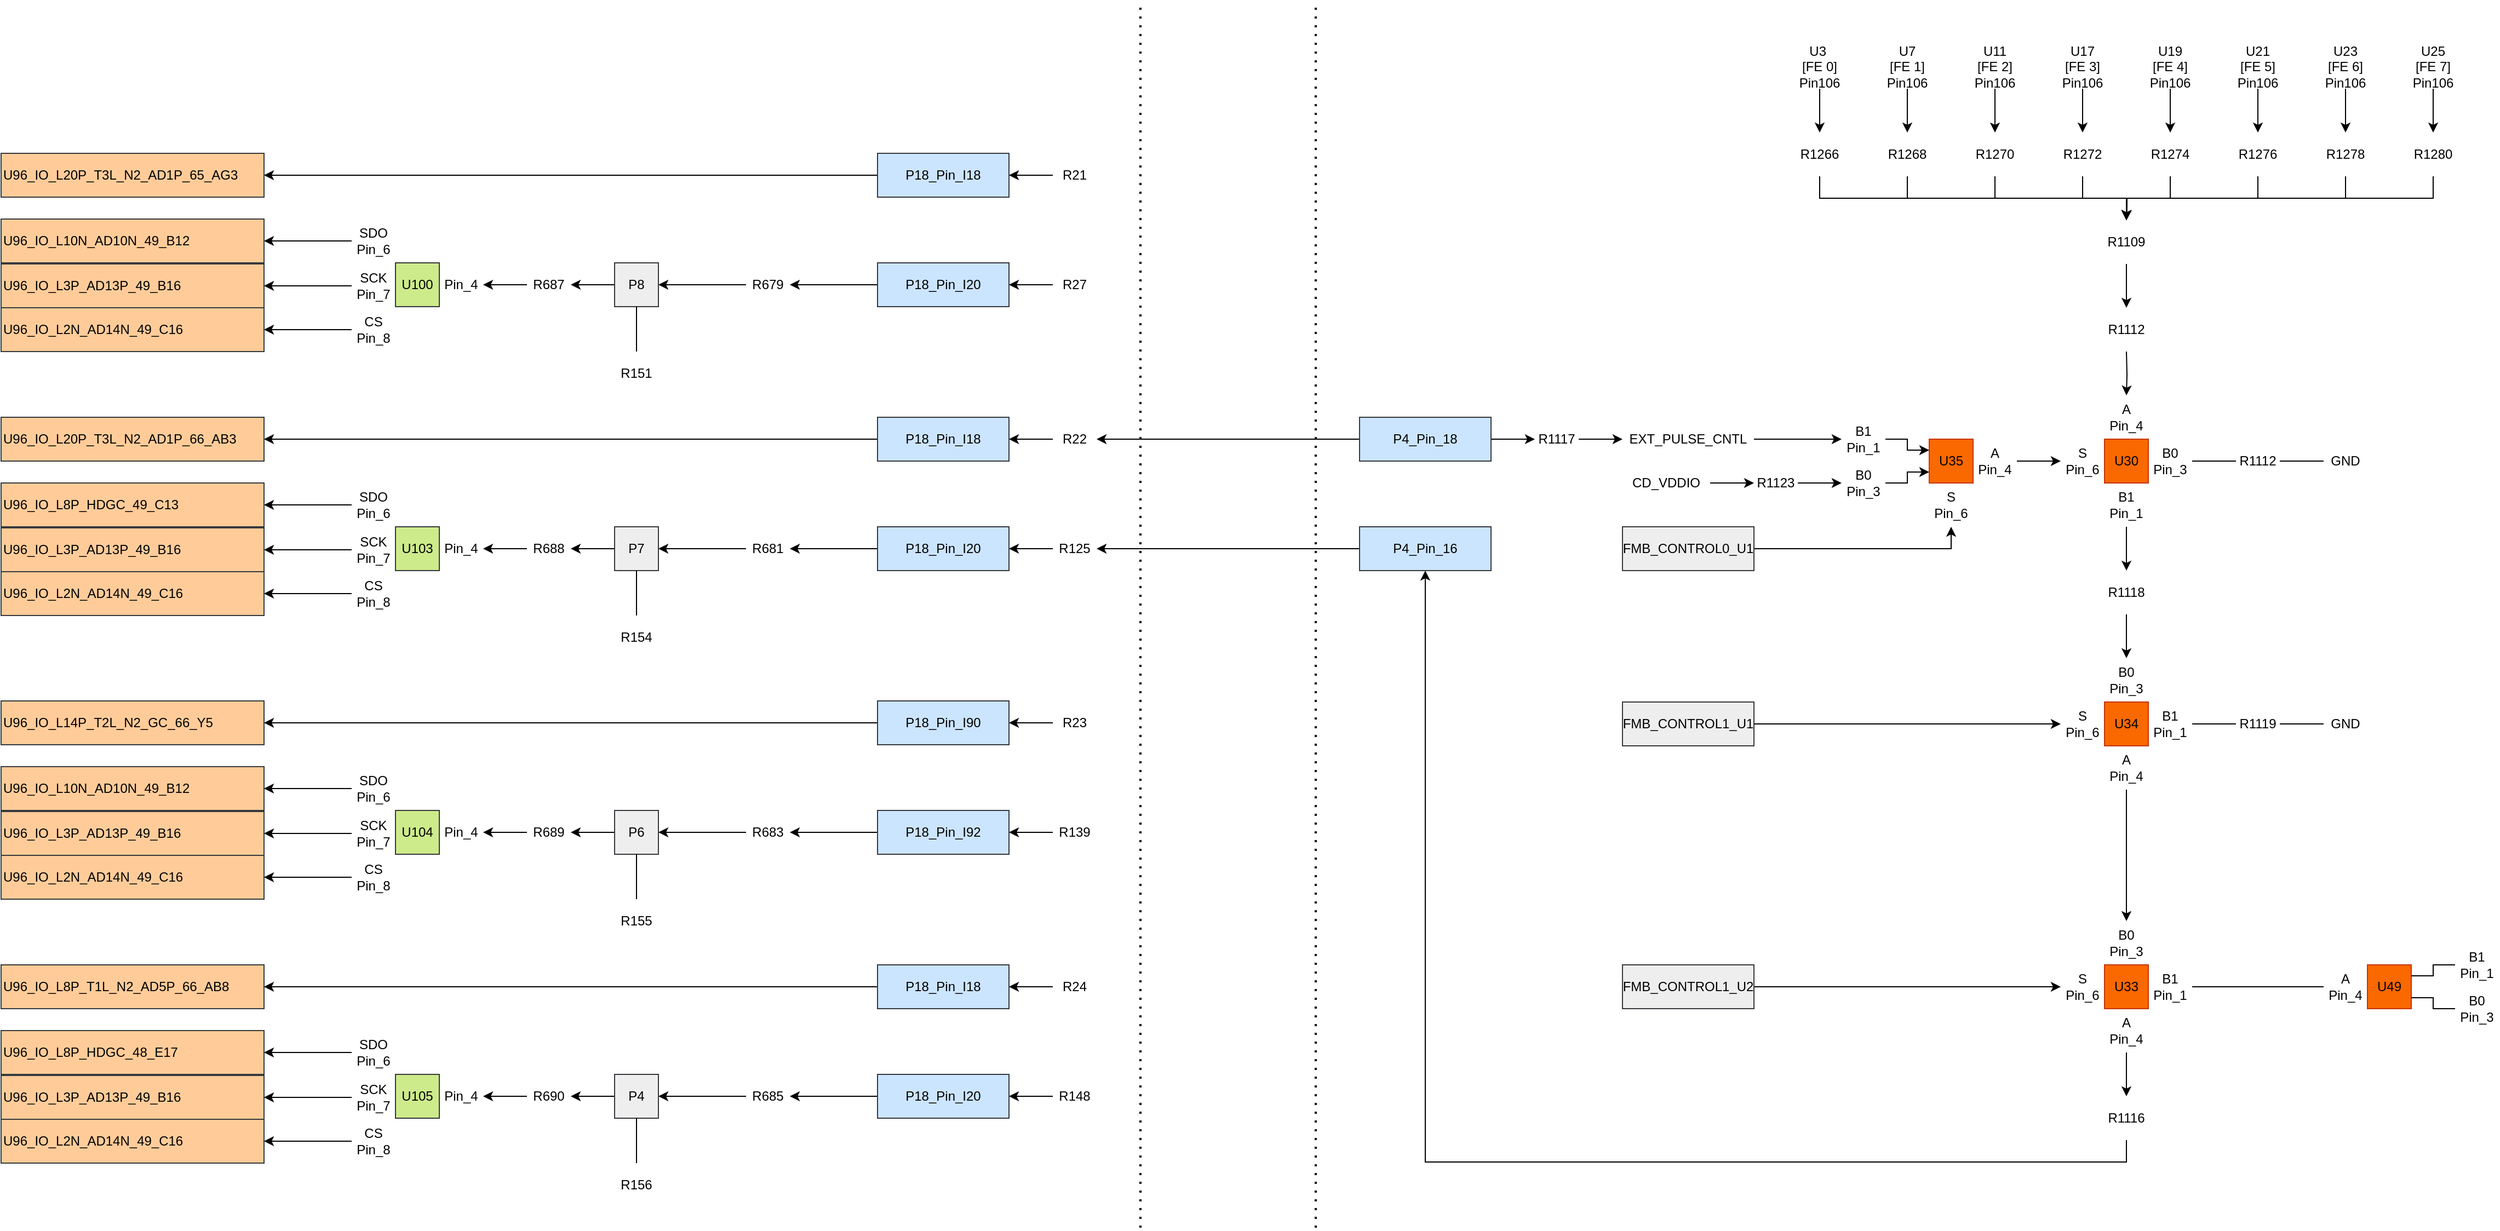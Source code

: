 <mxfile version="28.1.0">
  <diagram name="Monitor_LArASIC_output" id="d0PTZMSz4nouoFv-9ArS">
    <mxGraphModel dx="3293" dy="1413" grid="1" gridSize="10" guides="1" tooltips="1" connect="1" arrows="1" fold="1" page="1" pageScale="1" pageWidth="1100" pageHeight="850" math="0" shadow="0">
      <root>
        <mxCell id="0" />
        <mxCell id="1" parent="0" />
        <mxCell id="Bs8sOTtwTtZL6Nc3k9Rm-33" style="edgeStyle=orthogonalEdgeStyle;rounded=0;orthogonalLoop=1;jettySize=auto;html=1;exitX=0.5;exitY=1;exitDx=0;exitDy=0;" parent="1" source="Bs8sOTtwTtZL6Nc3k9Rm-1" target="Bs8sOTtwTtZL6Nc3k9Rm-6" edge="1">
          <mxGeometry relative="1" as="geometry" />
        </mxCell>
        <mxCell id="Bs8sOTtwTtZL6Nc3k9Rm-1" value="U3&amp;nbsp;&lt;div&gt;[FE 0]&lt;div&gt;Pin106&lt;/div&gt;&lt;/div&gt;" style="text;html=1;align=center;verticalAlign=middle;whiteSpace=wrap;rounded=0;" parent="1" vertex="1">
          <mxGeometry x="440" y="40" width="40" height="40" as="geometry" />
        </mxCell>
        <mxCell id="Bs8sOTtwTtZL6Nc3k9Rm-34" style="edgeStyle=orthogonalEdgeStyle;rounded=0;orthogonalLoop=1;jettySize=auto;html=1;exitX=0.5;exitY=1;exitDx=0;exitDy=0;" parent="1" source="Bs8sOTtwTtZL6Nc3k9Rm-2" target="Bs8sOTtwTtZL6Nc3k9Rm-7" edge="1">
          <mxGeometry relative="1" as="geometry" />
        </mxCell>
        <mxCell id="Bs8sOTtwTtZL6Nc3k9Rm-2" value="U7&lt;div&gt;[FE 1]&lt;br&gt;&lt;div&gt;Pin106&lt;/div&gt;&lt;/div&gt;" style="text;html=1;align=center;verticalAlign=middle;whiteSpace=wrap;rounded=0;" parent="1" vertex="1">
          <mxGeometry x="520" y="40" width="40" height="40" as="geometry" />
        </mxCell>
        <mxCell id="Bs8sOTtwTtZL6Nc3k9Rm-35" style="edgeStyle=orthogonalEdgeStyle;rounded=0;orthogonalLoop=1;jettySize=auto;html=1;exitX=0.5;exitY=1;exitDx=0;exitDy=0;entryX=0.5;entryY=0;entryDx=0;entryDy=0;" parent="1" source="Bs8sOTtwTtZL6Nc3k9Rm-3" target="Bs8sOTtwTtZL6Nc3k9Rm-8" edge="1">
          <mxGeometry relative="1" as="geometry" />
        </mxCell>
        <mxCell id="Bs8sOTtwTtZL6Nc3k9Rm-3" value="U11&lt;div&gt;[FE 2]&lt;br&gt;&lt;div&gt;Pin106&lt;/div&gt;&lt;/div&gt;" style="text;html=1;align=center;verticalAlign=middle;whiteSpace=wrap;rounded=0;" parent="1" vertex="1">
          <mxGeometry x="600" y="40" width="40" height="40" as="geometry" />
        </mxCell>
        <mxCell id="Bs8sOTtwTtZL6Nc3k9Rm-36" style="edgeStyle=orthogonalEdgeStyle;rounded=0;orthogonalLoop=1;jettySize=auto;html=1;exitX=0.5;exitY=1;exitDx=0;exitDy=0;entryX=0.5;entryY=0;entryDx=0;entryDy=0;" parent="1" source="Bs8sOTtwTtZL6Nc3k9Rm-4" target="Bs8sOTtwTtZL6Nc3k9Rm-9" edge="1">
          <mxGeometry relative="1" as="geometry" />
        </mxCell>
        <mxCell id="Bs8sOTtwTtZL6Nc3k9Rm-4" value="U17&lt;div&gt;[FE 3]&lt;br&gt;&lt;div&gt;Pin106&lt;/div&gt;&lt;/div&gt;" style="text;html=1;align=center;verticalAlign=middle;whiteSpace=wrap;rounded=0;" parent="1" vertex="1">
          <mxGeometry x="680" y="40" width="40" height="40" as="geometry" />
        </mxCell>
        <mxCell id="Bs8sOTtwTtZL6Nc3k9Rm-37" style="edgeStyle=orthogonalEdgeStyle;rounded=0;orthogonalLoop=1;jettySize=auto;html=1;exitX=0.5;exitY=1;exitDx=0;exitDy=0;entryX=0.5;entryY=0;entryDx=0;entryDy=0;" parent="1" source="Bs8sOTtwTtZL6Nc3k9Rm-5" target="Bs8sOTtwTtZL6Nc3k9Rm-10" edge="1">
          <mxGeometry relative="1" as="geometry" />
        </mxCell>
        <mxCell id="Bs8sOTtwTtZL6Nc3k9Rm-5" value="U19&lt;div&gt;[FE 4]&lt;br&gt;&lt;div&gt;Pin106&lt;/div&gt;&lt;/div&gt;" style="text;html=1;align=center;verticalAlign=middle;whiteSpace=wrap;rounded=0;" parent="1" vertex="1">
          <mxGeometry x="760" y="40" width="40" height="40" as="geometry" />
        </mxCell>
        <mxCell id="Bs8sOTtwTtZL6Nc3k9Rm-41" style="edgeStyle=orthogonalEdgeStyle;rounded=0;orthogonalLoop=1;jettySize=auto;html=1;exitX=0.5;exitY=1;exitDx=0;exitDy=0;entryX=0.5;entryY=0;entryDx=0;entryDy=0;" parent="1" source="Bs8sOTtwTtZL6Nc3k9Rm-6" target="Bs8sOTtwTtZL6Nc3k9Rm-17" edge="1">
          <mxGeometry relative="1" as="geometry" />
        </mxCell>
        <mxCell id="Bs8sOTtwTtZL6Nc3k9Rm-6" value="R1266" style="text;html=1;align=center;verticalAlign=middle;whiteSpace=wrap;rounded=0;" parent="1" vertex="1">
          <mxGeometry x="440" y="120" width="40" height="40" as="geometry" />
        </mxCell>
        <mxCell id="Bs8sOTtwTtZL6Nc3k9Rm-42" style="edgeStyle=orthogonalEdgeStyle;rounded=0;orthogonalLoop=1;jettySize=auto;html=1;exitX=0.5;exitY=1;exitDx=0;exitDy=0;entryX=0.5;entryY=0;entryDx=0;entryDy=0;" parent="1" source="Bs8sOTtwTtZL6Nc3k9Rm-7" target="Bs8sOTtwTtZL6Nc3k9Rm-17" edge="1">
          <mxGeometry relative="1" as="geometry" />
        </mxCell>
        <mxCell id="Bs8sOTtwTtZL6Nc3k9Rm-7" value="R1268" style="text;html=1;align=center;verticalAlign=middle;whiteSpace=wrap;rounded=0;" parent="1" vertex="1">
          <mxGeometry x="520" y="120" width="40" height="40" as="geometry" />
        </mxCell>
        <mxCell id="Bs8sOTtwTtZL6Nc3k9Rm-43" style="edgeStyle=orthogonalEdgeStyle;rounded=0;orthogonalLoop=1;jettySize=auto;html=1;exitX=0.5;exitY=1;exitDx=0;exitDy=0;" parent="1" source="Bs8sOTtwTtZL6Nc3k9Rm-8" edge="1">
          <mxGeometry relative="1" as="geometry">
            <mxPoint x="740" y="200" as="targetPoint" />
          </mxGeometry>
        </mxCell>
        <mxCell id="Bs8sOTtwTtZL6Nc3k9Rm-8" value="R1270" style="text;html=1;align=center;verticalAlign=middle;whiteSpace=wrap;rounded=0;" parent="1" vertex="1">
          <mxGeometry x="600" y="120" width="40" height="40" as="geometry" />
        </mxCell>
        <mxCell id="Bs8sOTtwTtZL6Nc3k9Rm-44" style="edgeStyle=orthogonalEdgeStyle;rounded=0;orthogonalLoop=1;jettySize=auto;html=1;exitX=0.5;exitY=1;exitDx=0;exitDy=0;" parent="1" source="Bs8sOTtwTtZL6Nc3k9Rm-9" edge="1">
          <mxGeometry relative="1" as="geometry">
            <mxPoint x="740" y="200" as="targetPoint" />
          </mxGeometry>
        </mxCell>
        <mxCell id="Bs8sOTtwTtZL6Nc3k9Rm-9" value="R1272" style="text;html=1;align=center;verticalAlign=middle;whiteSpace=wrap;rounded=0;" parent="1" vertex="1">
          <mxGeometry x="680" y="120" width="40" height="40" as="geometry" />
        </mxCell>
        <mxCell id="Bs8sOTtwTtZL6Nc3k9Rm-45" style="edgeStyle=orthogonalEdgeStyle;rounded=0;orthogonalLoop=1;jettySize=auto;html=1;exitX=0.5;exitY=1;exitDx=0;exitDy=0;" parent="1" source="Bs8sOTtwTtZL6Nc3k9Rm-10" edge="1">
          <mxGeometry relative="1" as="geometry">
            <mxPoint x="740" y="200" as="targetPoint" />
          </mxGeometry>
        </mxCell>
        <mxCell id="Bs8sOTtwTtZL6Nc3k9Rm-10" value="R1274" style="text;html=1;align=center;verticalAlign=middle;whiteSpace=wrap;rounded=0;" parent="1" vertex="1">
          <mxGeometry x="760" y="120" width="40" height="40" as="geometry" />
        </mxCell>
        <mxCell id="Bs8sOTtwTtZL6Nc3k9Rm-38" style="edgeStyle=orthogonalEdgeStyle;rounded=0;orthogonalLoop=1;jettySize=auto;html=1;exitX=0.5;exitY=1;exitDx=0;exitDy=0;entryX=0.5;entryY=0;entryDx=0;entryDy=0;" parent="1" source="Bs8sOTtwTtZL6Nc3k9Rm-11" target="Bs8sOTtwTtZL6Nc3k9Rm-12" edge="1">
          <mxGeometry relative="1" as="geometry" />
        </mxCell>
        <mxCell id="Bs8sOTtwTtZL6Nc3k9Rm-11" value="U21&lt;div&gt;[FE 5]&lt;br&gt;&lt;div&gt;Pin106&lt;/div&gt;&lt;/div&gt;" style="text;html=1;align=center;verticalAlign=middle;whiteSpace=wrap;rounded=0;" parent="1" vertex="1">
          <mxGeometry x="840" y="40" width="40" height="40" as="geometry" />
        </mxCell>
        <mxCell id="Bs8sOTtwTtZL6Nc3k9Rm-46" style="edgeStyle=orthogonalEdgeStyle;rounded=0;orthogonalLoop=1;jettySize=auto;html=1;exitX=0.5;exitY=1;exitDx=0;exitDy=0;entryX=0.5;entryY=0;entryDx=0;entryDy=0;" parent="1" source="Bs8sOTtwTtZL6Nc3k9Rm-12" target="Bs8sOTtwTtZL6Nc3k9Rm-17" edge="1">
          <mxGeometry relative="1" as="geometry" />
        </mxCell>
        <mxCell id="Bs8sOTtwTtZL6Nc3k9Rm-12" value="R1276" style="text;html=1;align=center;verticalAlign=middle;whiteSpace=wrap;rounded=0;" parent="1" vertex="1">
          <mxGeometry x="840" y="120" width="40" height="40" as="geometry" />
        </mxCell>
        <mxCell id="Bs8sOTtwTtZL6Nc3k9Rm-39" style="edgeStyle=orthogonalEdgeStyle;rounded=0;orthogonalLoop=1;jettySize=auto;html=1;exitX=0.5;exitY=1;exitDx=0;exitDy=0;entryX=0.5;entryY=0;entryDx=0;entryDy=0;" parent="1" source="Bs8sOTtwTtZL6Nc3k9Rm-13" target="Bs8sOTtwTtZL6Nc3k9Rm-14" edge="1">
          <mxGeometry relative="1" as="geometry" />
        </mxCell>
        <mxCell id="Bs8sOTtwTtZL6Nc3k9Rm-13" value="U23&lt;div&gt;[FE 6]&lt;br&gt;&lt;div&gt;Pin106&lt;/div&gt;&lt;/div&gt;" style="text;html=1;align=center;verticalAlign=middle;whiteSpace=wrap;rounded=0;" parent="1" vertex="1">
          <mxGeometry x="920" y="40" width="40" height="40" as="geometry" />
        </mxCell>
        <mxCell id="Bs8sOTtwTtZL6Nc3k9Rm-47" style="edgeStyle=orthogonalEdgeStyle;rounded=0;orthogonalLoop=1;jettySize=auto;html=1;exitX=0.5;exitY=1;exitDx=0;exitDy=0;entryX=0.5;entryY=0;entryDx=0;entryDy=0;" parent="1" source="Bs8sOTtwTtZL6Nc3k9Rm-14" target="Bs8sOTtwTtZL6Nc3k9Rm-17" edge="1">
          <mxGeometry relative="1" as="geometry" />
        </mxCell>
        <mxCell id="Bs8sOTtwTtZL6Nc3k9Rm-14" value="R1278" style="text;html=1;align=center;verticalAlign=middle;whiteSpace=wrap;rounded=0;" parent="1" vertex="1">
          <mxGeometry x="920" y="120" width="40" height="40" as="geometry" />
        </mxCell>
        <mxCell id="Bs8sOTtwTtZL6Nc3k9Rm-40" style="edgeStyle=orthogonalEdgeStyle;rounded=0;orthogonalLoop=1;jettySize=auto;html=1;exitX=0.5;exitY=1;exitDx=0;exitDy=0;entryX=0.5;entryY=0;entryDx=0;entryDy=0;" parent="1" source="Bs8sOTtwTtZL6Nc3k9Rm-15" target="Bs8sOTtwTtZL6Nc3k9Rm-16" edge="1">
          <mxGeometry relative="1" as="geometry" />
        </mxCell>
        <mxCell id="Bs8sOTtwTtZL6Nc3k9Rm-15" value="U25&lt;div&gt;[FE 7]&lt;br&gt;&lt;div&gt;Pin106&lt;/div&gt;&lt;/div&gt;" style="text;html=1;align=center;verticalAlign=middle;whiteSpace=wrap;rounded=0;" parent="1" vertex="1">
          <mxGeometry x="1000" y="40" width="40" height="40" as="geometry" />
        </mxCell>
        <mxCell id="Bs8sOTtwTtZL6Nc3k9Rm-48" style="edgeStyle=orthogonalEdgeStyle;rounded=0;orthogonalLoop=1;jettySize=auto;html=1;exitX=0.5;exitY=1;exitDx=0;exitDy=0;entryX=0.5;entryY=0;entryDx=0;entryDy=0;" parent="1" source="Bs8sOTtwTtZL6Nc3k9Rm-16" target="Bs8sOTtwTtZL6Nc3k9Rm-17" edge="1">
          <mxGeometry relative="1" as="geometry" />
        </mxCell>
        <mxCell id="Bs8sOTtwTtZL6Nc3k9Rm-16" value="R1280" style="text;html=1;align=center;verticalAlign=middle;whiteSpace=wrap;rounded=0;" parent="1" vertex="1">
          <mxGeometry x="1000" y="120" width="40" height="40" as="geometry" />
        </mxCell>
        <mxCell id="Bs8sOTtwTtZL6Nc3k9Rm-49" style="edgeStyle=orthogonalEdgeStyle;rounded=0;orthogonalLoop=1;jettySize=auto;html=1;exitX=0.5;exitY=1;exitDx=0;exitDy=0;entryX=0.5;entryY=0;entryDx=0;entryDy=0;" parent="1" target="Bs8sOTtwTtZL6Nc3k9Rm-25" edge="1">
          <mxGeometry relative="1" as="geometry">
            <mxPoint x="740" y="320" as="sourcePoint" />
          </mxGeometry>
        </mxCell>
        <mxCell id="Bs8sOTtwTtZL6Nc3k9Rm-70" style="edgeStyle=orthogonalEdgeStyle;rounded=0;orthogonalLoop=1;jettySize=auto;html=1;exitX=0.5;exitY=1;exitDx=0;exitDy=0;entryX=0.5;entryY=0;entryDx=0;entryDy=0;" parent="1" source="Bs8sOTtwTtZL6Nc3k9Rm-17" target="Bs8sOTtwTtZL6Nc3k9Rm-69" edge="1">
          <mxGeometry relative="1" as="geometry" />
        </mxCell>
        <mxCell id="Bs8sOTtwTtZL6Nc3k9Rm-17" value="R1109" style="text;html=1;align=center;verticalAlign=middle;whiteSpace=wrap;rounded=0;" parent="1" vertex="1">
          <mxGeometry x="720" y="200" width="40" height="40" as="geometry" />
        </mxCell>
        <mxCell id="Bs8sOTtwTtZL6Nc3k9Rm-18" value="U30" style="text;html=1;align=center;verticalAlign=middle;whiteSpace=wrap;rounded=0;fillColor=#fa6800;fontColor=#000000;strokeColor=#C73500;" parent="1" vertex="1">
          <mxGeometry x="720" y="400" width="40" height="40" as="geometry" />
        </mxCell>
        <mxCell id="Bs8sOTtwTtZL6Nc3k9Rm-68" style="edgeStyle=orthogonalEdgeStyle;rounded=0;orthogonalLoop=1;jettySize=auto;html=1;exitX=0.5;exitY=1;exitDx=0;exitDy=0;entryX=0.5;entryY=0;entryDx=0;entryDy=0;" parent="1" source="Bs8sOTtwTtZL6Nc3k9Rm-19" target="Bs8sOTtwTtZL6Nc3k9Rm-65" edge="1">
          <mxGeometry relative="1" as="geometry" />
        </mxCell>
        <mxCell id="Bs8sOTtwTtZL6Nc3k9Rm-19" value="R1118" style="text;html=1;align=center;verticalAlign=middle;whiteSpace=wrap;rounded=0;" parent="1" vertex="1">
          <mxGeometry x="720" y="520" width="40" height="40" as="geometry" />
        </mxCell>
        <mxCell id="Bs8sOTtwTtZL6Nc3k9Rm-20" value="U34" style="text;html=1;align=center;verticalAlign=middle;whiteSpace=wrap;rounded=0;fillColor=#fa6800;fontColor=#000000;strokeColor=#C73500;" parent="1" vertex="1">
          <mxGeometry x="720" y="640" width="40" height="40" as="geometry" />
        </mxCell>
        <mxCell id="Bs8sOTtwTtZL6Nc3k9Rm-21" value="U33" style="text;html=1;align=center;verticalAlign=middle;whiteSpace=wrap;rounded=0;fillColor=#fa6800;fontColor=#000000;strokeColor=#C73500;" parent="1" vertex="1">
          <mxGeometry x="720" y="880" width="40" height="40" as="geometry" />
        </mxCell>
        <mxCell id="Bs8sOTtwTtZL6Nc3k9Rm-23" value="U35" style="text;html=1;align=center;verticalAlign=middle;whiteSpace=wrap;rounded=0;fillColor=#fa6800;fontColor=#000000;strokeColor=#C73500;" parent="1" vertex="1">
          <mxGeometry x="560" y="400" width="40" height="40" as="geometry" />
        </mxCell>
        <mxCell id="Bs8sOTtwTtZL6Nc3k9Rm-56" style="edgeStyle=orthogonalEdgeStyle;rounded=0;orthogonalLoop=1;jettySize=auto;html=1;exitX=1;exitY=0.5;exitDx=0;exitDy=0;entryX=0;entryY=0.75;entryDx=0;entryDy=0;" parent="1" source="Bs8sOTtwTtZL6Nc3k9Rm-24" target="Bs8sOTtwTtZL6Nc3k9Rm-23" edge="1">
          <mxGeometry relative="1" as="geometry" />
        </mxCell>
        <mxCell id="Bs8sOTtwTtZL6Nc3k9Rm-24" value="B0&lt;div&gt;Pin_3&lt;/div&gt;" style="text;html=1;align=center;verticalAlign=middle;whiteSpace=wrap;rounded=0;" parent="1" vertex="1">
          <mxGeometry x="480" y="420" width="40" height="40" as="geometry" />
        </mxCell>
        <mxCell id="Bs8sOTtwTtZL6Nc3k9Rm-25" value="A&lt;div&gt;Pin_4&lt;/div&gt;" style="text;html=1;align=center;verticalAlign=middle;whiteSpace=wrap;rounded=0;" parent="1" vertex="1">
          <mxGeometry x="720" y="360" width="40" height="40" as="geometry" />
        </mxCell>
        <mxCell id="Bs8sOTtwTtZL6Nc3k9Rm-26" value="S&lt;div&gt;Pin_6&lt;/div&gt;" style="text;html=1;align=center;verticalAlign=middle;whiteSpace=wrap;rounded=0;" parent="1" vertex="1">
          <mxGeometry x="680" y="400" width="40" height="40" as="geometry" />
        </mxCell>
        <mxCell id="Bs8sOTtwTtZL6Nc3k9Rm-62" style="edgeStyle=orthogonalEdgeStyle;rounded=0;orthogonalLoop=1;jettySize=auto;html=1;exitX=1;exitY=0.5;exitDx=0;exitDy=0;entryX=0;entryY=0.5;entryDx=0;entryDy=0;" parent="1" source="Bs8sOTtwTtZL6Nc3k9Rm-27" target="Bs8sOTtwTtZL6Nc3k9Rm-26" edge="1">
          <mxGeometry relative="1" as="geometry" />
        </mxCell>
        <mxCell id="Bs8sOTtwTtZL6Nc3k9Rm-27" value="A&lt;div&gt;Pin_4&lt;/div&gt;" style="text;html=1;align=center;verticalAlign=middle;whiteSpace=wrap;rounded=0;" parent="1" vertex="1">
          <mxGeometry x="600" y="400" width="40" height="40" as="geometry" />
        </mxCell>
        <mxCell id="Bs8sOTtwTtZL6Nc3k9Rm-50" style="edgeStyle=orthogonalEdgeStyle;rounded=0;orthogonalLoop=1;jettySize=auto;html=1;exitX=0.5;exitY=1;exitDx=0;exitDy=0;entryX=0.5;entryY=0;entryDx=0;entryDy=0;" parent="1" source="Bs8sOTtwTtZL6Nc3k9Rm-28" target="Bs8sOTtwTtZL6Nc3k9Rm-19" edge="1">
          <mxGeometry relative="1" as="geometry" />
        </mxCell>
        <mxCell id="Bs8sOTtwTtZL6Nc3k9Rm-28" value="B1&lt;div&gt;Pin_1&lt;/div&gt;" style="text;html=1;align=center;verticalAlign=middle;whiteSpace=wrap;rounded=0;" parent="1" vertex="1">
          <mxGeometry x="720" y="440" width="40" height="40" as="geometry" />
        </mxCell>
        <mxCell id="Bs8sOTtwTtZL6Nc3k9Rm-53" style="edgeStyle=orthogonalEdgeStyle;rounded=0;orthogonalLoop=1;jettySize=auto;html=1;exitX=1;exitY=0.5;exitDx=0;exitDy=0;entryX=0;entryY=0.5;entryDx=0;entryDy=0;startArrow=none;startFill=0;endArrow=none;endFill=0;" parent="1" source="Bs8sOTtwTtZL6Nc3k9Rm-29" target="Bs8sOTtwTtZL6Nc3k9Rm-51" edge="1">
          <mxGeometry relative="1" as="geometry" />
        </mxCell>
        <mxCell id="Bs8sOTtwTtZL6Nc3k9Rm-29" value="&lt;div&gt;B0&lt;/div&gt;Pin_3" style="text;html=1;align=center;verticalAlign=middle;whiteSpace=wrap;rounded=0;" parent="1" vertex="1">
          <mxGeometry x="760" y="400" width="40" height="40" as="geometry" />
        </mxCell>
        <mxCell id="Bs8sOTtwTtZL6Nc3k9Rm-30" value="S&lt;div&gt;Pin_6&lt;/div&gt;" style="text;html=1;align=center;verticalAlign=middle;whiteSpace=wrap;rounded=0;" parent="1" vertex="1">
          <mxGeometry x="560" y="440" width="40" height="40" as="geometry" />
        </mxCell>
        <mxCell id="Bs8sOTtwTtZL6Nc3k9Rm-55" style="edgeStyle=orthogonalEdgeStyle;rounded=0;orthogonalLoop=1;jettySize=auto;html=1;exitX=1;exitY=0.5;exitDx=0;exitDy=0;entryX=0;entryY=0.25;entryDx=0;entryDy=0;" parent="1" source="Bs8sOTtwTtZL6Nc3k9Rm-31" target="Bs8sOTtwTtZL6Nc3k9Rm-23" edge="1">
          <mxGeometry relative="1" as="geometry" />
        </mxCell>
        <mxCell id="Bs8sOTtwTtZL6Nc3k9Rm-31" value="B1&lt;div&gt;Pin_1&lt;/div&gt;" style="text;html=1;align=center;verticalAlign=middle;whiteSpace=wrap;rounded=0;" parent="1" vertex="1">
          <mxGeometry x="480" y="380" width="40" height="40" as="geometry" />
        </mxCell>
        <mxCell id="Bs8sOTtwTtZL6Nc3k9Rm-57" style="edgeStyle=orthogonalEdgeStyle;rounded=0;orthogonalLoop=1;jettySize=auto;html=1;exitX=1;exitY=0.5;exitDx=0;exitDy=0;entryX=0;entryY=0.5;entryDx=0;entryDy=0;" parent="1" source="Bs8sOTtwTtZL6Nc3k9Rm-32" target="Bs8sOTtwTtZL6Nc3k9Rm-24" edge="1">
          <mxGeometry relative="1" as="geometry" />
        </mxCell>
        <mxCell id="Bs8sOTtwTtZL6Nc3k9Rm-32" value="R1123" style="text;html=1;align=center;verticalAlign=middle;whiteSpace=wrap;rounded=0;" parent="1" vertex="1">
          <mxGeometry x="400" y="420" width="40" height="40" as="geometry" />
        </mxCell>
        <mxCell id="Bs8sOTtwTtZL6Nc3k9Rm-54" style="edgeStyle=orthogonalEdgeStyle;rounded=0;orthogonalLoop=1;jettySize=auto;html=1;exitX=1;exitY=0.5;exitDx=0;exitDy=0;entryX=0;entryY=0.5;entryDx=0;entryDy=0;endArrow=none;endFill=0;" parent="1" source="Bs8sOTtwTtZL6Nc3k9Rm-51" target="Bs8sOTtwTtZL6Nc3k9Rm-52" edge="1">
          <mxGeometry relative="1" as="geometry" />
        </mxCell>
        <mxCell id="Bs8sOTtwTtZL6Nc3k9Rm-51" value="R1112" style="text;html=1;align=center;verticalAlign=middle;whiteSpace=wrap;rounded=0;" parent="1" vertex="1">
          <mxGeometry x="840" y="400" width="40" height="40" as="geometry" />
        </mxCell>
        <mxCell id="Bs8sOTtwTtZL6Nc3k9Rm-52" value="GND" style="text;html=1;align=center;verticalAlign=middle;whiteSpace=wrap;rounded=0;" parent="1" vertex="1">
          <mxGeometry x="920" y="400" width="40" height="40" as="geometry" />
        </mxCell>
        <mxCell id="Bs8sOTtwTtZL6Nc3k9Rm-59" style="edgeStyle=orthogonalEdgeStyle;rounded=0;orthogonalLoop=1;jettySize=auto;html=1;exitX=1;exitY=0.5;exitDx=0;exitDy=0;entryX=0;entryY=0.5;entryDx=0;entryDy=0;" parent="1" source="Bs8sOTtwTtZL6Nc3k9Rm-58" target="Bs8sOTtwTtZL6Nc3k9Rm-31" edge="1">
          <mxGeometry relative="1" as="geometry" />
        </mxCell>
        <mxCell id="Bs8sOTtwTtZL6Nc3k9Rm-58" value="EXT_&lt;span style=&quot;background-color: transparent; color: light-dark(rgb(0, 0, 0), rgb(255, 255, 255));&quot;&gt;PULSE_&lt;/span&gt;&lt;span style=&quot;background-color: transparent; color: light-dark(rgb(0, 0, 0), rgb(255, 255, 255));&quot;&gt;CNTL&lt;/span&gt;" style="text;html=1;align=center;verticalAlign=middle;whiteSpace=wrap;rounded=0;" parent="1" vertex="1">
          <mxGeometry x="280" y="380" width="120" height="40" as="geometry" />
        </mxCell>
        <mxCell id="Bs8sOTtwTtZL6Nc3k9Rm-64" style="edgeStyle=orthogonalEdgeStyle;rounded=0;orthogonalLoop=1;jettySize=auto;html=1;exitX=1;exitY=0.5;exitDx=0;exitDy=0;" parent="1" source="Bs8sOTtwTtZL6Nc3k9Rm-63" target="Bs8sOTtwTtZL6Nc3k9Rm-32" edge="1">
          <mxGeometry relative="1" as="geometry" />
        </mxCell>
        <mxCell id="Bs8sOTtwTtZL6Nc3k9Rm-63" value="CD_VDDIO" style="text;html=1;align=center;verticalAlign=middle;whiteSpace=wrap;rounded=0;" parent="1" vertex="1">
          <mxGeometry x="280" y="420" width="80" height="40" as="geometry" />
        </mxCell>
        <mxCell id="Bs8sOTtwTtZL6Nc3k9Rm-65" value="&lt;div&gt;B0&lt;/div&gt;Pin_3" style="text;html=1;align=center;verticalAlign=middle;whiteSpace=wrap;rounded=0;" parent="1" vertex="1">
          <mxGeometry x="720" y="600" width="40" height="40" as="geometry" />
        </mxCell>
        <mxCell id="CwXSrP7e0WJrk8L3bupj-8" style="edgeStyle=orthogonalEdgeStyle;rounded=0;orthogonalLoop=1;jettySize=auto;html=1;exitX=0.5;exitY=1;exitDx=0;exitDy=0;entryX=0.5;entryY=0;entryDx=0;entryDy=0;" edge="1" parent="1" source="Bs8sOTtwTtZL6Nc3k9Rm-67" target="Bs8sOTtwTtZL6Nc3k9Rm-82">
          <mxGeometry relative="1" as="geometry" />
        </mxCell>
        <mxCell id="Bs8sOTtwTtZL6Nc3k9Rm-67" value="A&lt;div&gt;Pin_4&lt;/div&gt;" style="text;html=1;align=center;verticalAlign=middle;whiteSpace=wrap;rounded=0;" parent="1" vertex="1">
          <mxGeometry x="720" y="680" width="40" height="40" as="geometry" />
        </mxCell>
        <mxCell id="Bs8sOTtwTtZL6Nc3k9Rm-69" value="R1112" style="text;html=1;align=center;verticalAlign=middle;whiteSpace=wrap;rounded=0;" parent="1" vertex="1">
          <mxGeometry x="720" y="280" width="40" height="40" as="geometry" />
        </mxCell>
        <mxCell id="Bs8sOTtwTtZL6Nc3k9Rm-71" value="B1&lt;div&gt;Pin_1&lt;/div&gt;" style="text;html=1;align=center;verticalAlign=middle;whiteSpace=wrap;rounded=0;" parent="1" vertex="1">
          <mxGeometry x="760" y="640" width="40" height="40" as="geometry" />
        </mxCell>
        <mxCell id="Bs8sOTtwTtZL6Nc3k9Rm-73" style="edgeStyle=orthogonalEdgeStyle;rounded=0;orthogonalLoop=1;jettySize=auto;html=1;exitX=1;exitY=0.5;exitDx=0;exitDy=0;entryX=0;entryY=0.5;entryDx=0;entryDy=0;endArrow=none;endFill=0;" parent="1" source="Bs8sOTtwTtZL6Nc3k9Rm-74" target="Bs8sOTtwTtZL6Nc3k9Rm-75" edge="1">
          <mxGeometry relative="1" as="geometry" />
        </mxCell>
        <mxCell id="Bs8sOTtwTtZL6Nc3k9Rm-76" style="edgeStyle=orthogonalEdgeStyle;rounded=0;orthogonalLoop=1;jettySize=auto;html=1;exitX=0;exitY=0.5;exitDx=0;exitDy=0;entryX=1;entryY=0.5;entryDx=0;entryDy=0;endArrow=none;endFill=0;" parent="1" source="Bs8sOTtwTtZL6Nc3k9Rm-74" target="Bs8sOTtwTtZL6Nc3k9Rm-71" edge="1">
          <mxGeometry relative="1" as="geometry" />
        </mxCell>
        <mxCell id="Bs8sOTtwTtZL6Nc3k9Rm-74" value="R1119" style="text;html=1;align=center;verticalAlign=middle;whiteSpace=wrap;rounded=0;" parent="1" vertex="1">
          <mxGeometry x="840" y="640" width="40" height="40" as="geometry" />
        </mxCell>
        <mxCell id="Bs8sOTtwTtZL6Nc3k9Rm-75" value="GND" style="text;html=1;align=center;verticalAlign=middle;whiteSpace=wrap;rounded=0;" parent="1" vertex="1">
          <mxGeometry x="920" y="640" width="40" height="40" as="geometry" />
        </mxCell>
        <mxCell id="Bs8sOTtwTtZL6Nc3k9Rm-77" value="S&lt;div&gt;Pin_6&lt;/div&gt;" style="text;html=1;align=center;verticalAlign=middle;whiteSpace=wrap;rounded=0;" parent="1" vertex="1">
          <mxGeometry x="680" y="640" width="40" height="40" as="geometry" />
        </mxCell>
        <mxCell id="Bs8sOTtwTtZL6Nc3k9Rm-79" style="edgeStyle=orthogonalEdgeStyle;rounded=0;orthogonalLoop=1;jettySize=auto;html=1;exitX=1;exitY=0.5;exitDx=0;exitDy=0;entryX=0.5;entryY=1;entryDx=0;entryDy=0;" parent="1" source="Bs8sOTtwTtZL6Nc3k9Rm-78" target="Bs8sOTtwTtZL6Nc3k9Rm-30" edge="1">
          <mxGeometry relative="1" as="geometry" />
        </mxCell>
        <mxCell id="Bs8sOTtwTtZL6Nc3k9Rm-78" value="FMB_CONTROL0_U1" style="text;html=1;align=center;verticalAlign=middle;whiteSpace=wrap;rounded=0;fillColor=#eeeeee;strokeColor=#36393d;" parent="1" vertex="1">
          <mxGeometry x="280" y="480" width="120" height="40" as="geometry" />
        </mxCell>
        <mxCell id="Bs8sOTtwTtZL6Nc3k9Rm-81" style="edgeStyle=orthogonalEdgeStyle;rounded=0;orthogonalLoop=1;jettySize=auto;html=1;exitX=1;exitY=0.5;exitDx=0;exitDy=0;" parent="1" source="Bs8sOTtwTtZL6Nc3k9Rm-80" target="Bs8sOTtwTtZL6Nc3k9Rm-77" edge="1">
          <mxGeometry relative="1" as="geometry" />
        </mxCell>
        <mxCell id="Bs8sOTtwTtZL6Nc3k9Rm-80" value="FMB_CONTROL1_U1" style="text;html=1;align=center;verticalAlign=middle;whiteSpace=wrap;rounded=0;fillColor=#eeeeee;strokeColor=#36393d;" parent="1" vertex="1">
          <mxGeometry x="280" y="640" width="120" height="40" as="geometry" />
        </mxCell>
        <mxCell id="Bs8sOTtwTtZL6Nc3k9Rm-82" value="&lt;div&gt;B0&lt;/div&gt;Pin_3" style="text;html=1;align=center;verticalAlign=middle;whiteSpace=wrap;rounded=0;" parent="1" vertex="1">
          <mxGeometry x="720" y="840" width="40" height="40" as="geometry" />
        </mxCell>
        <mxCell id="Bs8sOTtwTtZL6Nc3k9Rm-83" value="B1&lt;div&gt;Pin_1&lt;/div&gt;" style="text;html=1;align=center;verticalAlign=middle;whiteSpace=wrap;rounded=0;" parent="1" vertex="1">
          <mxGeometry x="760" y="880" width="40" height="40" as="geometry" />
        </mxCell>
        <mxCell id="Bs8sOTtwTtZL6Nc3k9Rm-84" value="S&lt;div&gt;Pin_6&lt;/div&gt;" style="text;html=1;align=center;verticalAlign=middle;whiteSpace=wrap;rounded=0;" parent="1" vertex="1">
          <mxGeometry x="680" y="880" width="40" height="40" as="geometry" />
        </mxCell>
        <mxCell id="CwXSrP7e0WJrk8L3bupj-15" style="edgeStyle=orthogonalEdgeStyle;rounded=0;orthogonalLoop=1;jettySize=auto;html=1;exitX=0.5;exitY=1;exitDx=0;exitDy=0;" edge="1" parent="1" source="Bs8sOTtwTtZL6Nc3k9Rm-85" target="CwXSrP7e0WJrk8L3bupj-9">
          <mxGeometry relative="1" as="geometry" />
        </mxCell>
        <mxCell id="Bs8sOTtwTtZL6Nc3k9Rm-85" value="A&lt;div&gt;Pin_4&lt;/div&gt;" style="text;html=1;align=center;verticalAlign=middle;whiteSpace=wrap;rounded=0;" parent="1" vertex="1">
          <mxGeometry x="720" y="920" width="40" height="40" as="geometry" />
        </mxCell>
        <mxCell id="Bs8sOTtwTtZL6Nc3k9Rm-87" style="edgeStyle=orthogonalEdgeStyle;rounded=0;orthogonalLoop=1;jettySize=auto;html=1;exitX=1;exitY=0.5;exitDx=0;exitDy=0;entryX=0;entryY=0.5;entryDx=0;entryDy=0;" parent="1" source="Bs8sOTtwTtZL6Nc3k9Rm-86" target="Bs8sOTtwTtZL6Nc3k9Rm-84" edge="1">
          <mxGeometry relative="1" as="geometry" />
        </mxCell>
        <mxCell id="Bs8sOTtwTtZL6Nc3k9Rm-86" value="FMB_CONTROL1_U2" style="text;html=1;align=center;verticalAlign=middle;whiteSpace=wrap;rounded=0;fillColor=#eeeeee;strokeColor=#36393d;" parent="1" vertex="1">
          <mxGeometry x="280" y="880" width="120" height="40" as="geometry" />
        </mxCell>
        <mxCell id="CwXSrP7e0WJrk8L3bupj-1" value="U49" style="text;html=1;align=center;verticalAlign=middle;whiteSpace=wrap;rounded=0;fillColor=#fa6800;fontColor=#000000;strokeColor=#C73500;" vertex="1" parent="1">
          <mxGeometry x="960" y="880" width="40" height="40" as="geometry" />
        </mxCell>
        <mxCell id="CwXSrP7e0WJrk8L3bupj-7" style="edgeStyle=orthogonalEdgeStyle;rounded=0;orthogonalLoop=1;jettySize=auto;html=1;exitX=0;exitY=0.5;exitDx=0;exitDy=0;entryX=1;entryY=0.5;entryDx=0;entryDy=0;endArrow=none;endFill=0;" edge="1" parent="1" source="CwXSrP7e0WJrk8L3bupj-2" target="Bs8sOTtwTtZL6Nc3k9Rm-83">
          <mxGeometry relative="1" as="geometry" />
        </mxCell>
        <mxCell id="CwXSrP7e0WJrk8L3bupj-2" value="A&lt;div&gt;Pin_4&lt;/div&gt;" style="text;html=1;align=center;verticalAlign=middle;whiteSpace=wrap;rounded=0;" vertex="1" parent="1">
          <mxGeometry x="920" y="880" width="40" height="40" as="geometry" />
        </mxCell>
        <mxCell id="CwXSrP7e0WJrk8L3bupj-6" style="edgeStyle=orthogonalEdgeStyle;rounded=0;orthogonalLoop=1;jettySize=auto;html=1;exitX=0;exitY=0.5;exitDx=0;exitDy=0;entryX=1;entryY=0.75;entryDx=0;entryDy=0;endArrow=none;endFill=0;" edge="1" parent="1" source="CwXSrP7e0WJrk8L3bupj-3" target="CwXSrP7e0WJrk8L3bupj-1">
          <mxGeometry relative="1" as="geometry" />
        </mxCell>
        <mxCell id="CwXSrP7e0WJrk8L3bupj-3" value="B0&lt;div&gt;Pin_3&lt;/div&gt;" style="text;html=1;align=center;verticalAlign=middle;whiteSpace=wrap;rounded=0;" vertex="1" parent="1">
          <mxGeometry x="1040" y="900" width="40" height="40" as="geometry" />
        </mxCell>
        <mxCell id="CwXSrP7e0WJrk8L3bupj-5" style="edgeStyle=orthogonalEdgeStyle;rounded=0;orthogonalLoop=1;jettySize=auto;html=1;exitX=0;exitY=0.5;exitDx=0;exitDy=0;entryX=1;entryY=0.25;entryDx=0;entryDy=0;endArrow=none;endFill=0;" edge="1" parent="1" source="CwXSrP7e0WJrk8L3bupj-4" target="CwXSrP7e0WJrk8L3bupj-1">
          <mxGeometry relative="1" as="geometry" />
        </mxCell>
        <mxCell id="CwXSrP7e0WJrk8L3bupj-4" value="B1&lt;div&gt;Pin_1&lt;/div&gt;" style="text;html=1;align=center;verticalAlign=middle;whiteSpace=wrap;rounded=0;" vertex="1" parent="1">
          <mxGeometry x="1040" y="860" width="40" height="40" as="geometry" />
        </mxCell>
        <mxCell id="CwXSrP7e0WJrk8L3bupj-16" style="edgeStyle=orthogonalEdgeStyle;rounded=0;orthogonalLoop=1;jettySize=auto;html=1;exitX=0.5;exitY=1;exitDx=0;exitDy=0;entryX=0.5;entryY=1;entryDx=0;entryDy=0;" edge="1" parent="1" source="CwXSrP7e0WJrk8L3bupj-9" target="CwXSrP7e0WJrk8L3bupj-11">
          <mxGeometry relative="1" as="geometry" />
        </mxCell>
        <mxCell id="CwXSrP7e0WJrk8L3bupj-9" value="R1116" style="text;html=1;align=center;verticalAlign=middle;whiteSpace=wrap;rounded=0;" vertex="1" parent="1">
          <mxGeometry x="720" y="1000" width="40" height="40" as="geometry" />
        </mxCell>
        <mxCell id="CwXSrP7e0WJrk8L3bupj-14" style="edgeStyle=orthogonalEdgeStyle;rounded=0;orthogonalLoop=1;jettySize=auto;html=1;exitX=1;exitY=0.5;exitDx=0;exitDy=0;entryX=0;entryY=0.5;entryDx=0;entryDy=0;" edge="1" parent="1" source="CwXSrP7e0WJrk8L3bupj-10" target="Bs8sOTtwTtZL6Nc3k9Rm-58">
          <mxGeometry relative="1" as="geometry" />
        </mxCell>
        <mxCell id="CwXSrP7e0WJrk8L3bupj-10" value="R1117" style="text;html=1;align=center;verticalAlign=middle;whiteSpace=wrap;rounded=0;" vertex="1" parent="1">
          <mxGeometry x="200" y="380" width="40" height="40" as="geometry" />
        </mxCell>
        <mxCell id="CwXSrP7e0WJrk8L3bupj-28" style="edgeStyle=orthogonalEdgeStyle;rounded=0;orthogonalLoop=1;jettySize=auto;html=1;exitX=0;exitY=0.5;exitDx=0;exitDy=0;" edge="1" parent="1" source="CwXSrP7e0WJrk8L3bupj-11" target="CwXSrP7e0WJrk8L3bupj-24">
          <mxGeometry relative="1" as="geometry" />
        </mxCell>
        <mxCell id="CwXSrP7e0WJrk8L3bupj-11" value="P4_Pin_16" style="text;html=1;align=center;verticalAlign=middle;whiteSpace=wrap;rounded=0;fillColor=#cce5ff;strokeColor=#36393d;" vertex="1" parent="1">
          <mxGeometry x="40" y="480" width="120" height="40" as="geometry" />
        </mxCell>
        <mxCell id="CwXSrP7e0WJrk8L3bupj-13" style="edgeStyle=orthogonalEdgeStyle;rounded=0;orthogonalLoop=1;jettySize=auto;html=1;exitX=1;exitY=0.5;exitDx=0;exitDy=0;entryX=0;entryY=0.5;entryDx=0;entryDy=0;" edge="1" parent="1" source="CwXSrP7e0WJrk8L3bupj-12" target="CwXSrP7e0WJrk8L3bupj-10">
          <mxGeometry relative="1" as="geometry" />
        </mxCell>
        <mxCell id="CwXSrP7e0WJrk8L3bupj-31" style="edgeStyle=orthogonalEdgeStyle;rounded=0;orthogonalLoop=1;jettySize=auto;html=1;exitX=0;exitY=0.5;exitDx=0;exitDy=0;entryX=1;entryY=0.5;entryDx=0;entryDy=0;" edge="1" parent="1" source="CwXSrP7e0WJrk8L3bupj-12" target="CwXSrP7e0WJrk8L3bupj-23">
          <mxGeometry relative="1" as="geometry" />
        </mxCell>
        <mxCell id="CwXSrP7e0WJrk8L3bupj-12" value="P4_Pin_18" style="text;html=1;align=center;verticalAlign=middle;whiteSpace=wrap;rounded=0;fillColor=#cce5ff;strokeColor=#36393d;" vertex="1" parent="1">
          <mxGeometry x="40" y="380" width="120" height="40" as="geometry" />
        </mxCell>
        <mxCell id="CwXSrP7e0WJrk8L3bupj-17" value="" style="endArrow=none;dashed=1;html=1;dashPattern=1 3;strokeWidth=2;rounded=0;" edge="1" parent="1">
          <mxGeometry width="50" height="50" relative="1" as="geometry">
            <mxPoint y="1120" as="sourcePoint" />
            <mxPoint as="targetPoint" />
          </mxGeometry>
        </mxCell>
        <mxCell id="CwXSrP7e0WJrk8L3bupj-19" value="" style="endArrow=none;dashed=1;html=1;dashPattern=1 3;strokeWidth=2;rounded=0;" edge="1" parent="1">
          <mxGeometry width="50" height="50" relative="1" as="geometry">
            <mxPoint x="-160" y="1120" as="sourcePoint" />
            <mxPoint x="-160" as="targetPoint" />
          </mxGeometry>
        </mxCell>
        <mxCell id="CwXSrP7e0WJrk8L3bupj-34" style="edgeStyle=orthogonalEdgeStyle;rounded=0;orthogonalLoop=1;jettySize=auto;html=1;exitX=0;exitY=0.5;exitDx=0;exitDy=0;entryX=1;entryY=0.5;entryDx=0;entryDy=0;" edge="1" parent="1" source="CwXSrP7e0WJrk8L3bupj-21" target="CwXSrP7e0WJrk8L3bupj-33">
          <mxGeometry relative="1" as="geometry" />
        </mxCell>
        <mxCell id="CwXSrP7e0WJrk8L3bupj-21" value="P18_Pin_I20" style="text;html=1;align=center;verticalAlign=middle;whiteSpace=wrap;rounded=0;fillColor=#cce5ff;strokeColor=#36393d;" vertex="1" parent="1">
          <mxGeometry x="-400" y="480" width="120" height="40" as="geometry" />
        </mxCell>
        <mxCell id="CwXSrP7e0WJrk8L3bupj-55" style="edgeStyle=orthogonalEdgeStyle;rounded=0;orthogonalLoop=1;jettySize=auto;html=1;exitX=0;exitY=0.5;exitDx=0;exitDy=0;" edge="1" parent="1" source="CwXSrP7e0WJrk8L3bupj-22" target="CwXSrP7e0WJrk8L3bupj-48">
          <mxGeometry relative="1" as="geometry" />
        </mxCell>
        <mxCell id="CwXSrP7e0WJrk8L3bupj-22" value="P18_Pin_I18" style="text;html=1;align=center;verticalAlign=middle;whiteSpace=wrap;rounded=0;fillColor=#cce5ff;strokeColor=#36393d;" vertex="1" parent="1">
          <mxGeometry x="-400" y="380" width="120" height="40" as="geometry" />
        </mxCell>
        <mxCell id="CwXSrP7e0WJrk8L3bupj-29" style="edgeStyle=orthogonalEdgeStyle;rounded=0;orthogonalLoop=1;jettySize=auto;html=1;exitX=0;exitY=0.5;exitDx=0;exitDy=0;entryX=1;entryY=0.5;entryDx=0;entryDy=0;" edge="1" parent="1" source="CwXSrP7e0WJrk8L3bupj-23" target="CwXSrP7e0WJrk8L3bupj-22">
          <mxGeometry relative="1" as="geometry">
            <mxPoint x="-280" y="400" as="targetPoint" />
          </mxGeometry>
        </mxCell>
        <mxCell id="CwXSrP7e0WJrk8L3bupj-23" value="R22" style="text;html=1;align=center;verticalAlign=middle;whiteSpace=wrap;rounded=0;" vertex="1" parent="1">
          <mxGeometry x="-240" y="380" width="40" height="40" as="geometry" />
        </mxCell>
        <mxCell id="CwXSrP7e0WJrk8L3bupj-30" style="edgeStyle=orthogonalEdgeStyle;rounded=0;orthogonalLoop=1;jettySize=auto;html=1;exitX=0;exitY=0.5;exitDx=0;exitDy=0;entryX=1;entryY=0.5;entryDx=0;entryDy=0;" edge="1" parent="1" source="CwXSrP7e0WJrk8L3bupj-24" target="CwXSrP7e0WJrk8L3bupj-21">
          <mxGeometry relative="1" as="geometry" />
        </mxCell>
        <mxCell id="CwXSrP7e0WJrk8L3bupj-24" value="R125" style="text;html=1;align=center;verticalAlign=middle;whiteSpace=wrap;rounded=0;" vertex="1" parent="1">
          <mxGeometry x="-240" y="480" width="40" height="40" as="geometry" />
        </mxCell>
        <mxCell id="CwXSrP7e0WJrk8L3bupj-38" style="edgeStyle=orthogonalEdgeStyle;rounded=0;orthogonalLoop=1;jettySize=auto;html=1;exitX=0;exitY=0.5;exitDx=0;exitDy=0;entryX=1;entryY=0.5;entryDx=0;entryDy=0;" edge="1" parent="1" source="CwXSrP7e0WJrk8L3bupj-25" target="CwXSrP7e0WJrk8L3bupj-36">
          <mxGeometry relative="1" as="geometry" />
        </mxCell>
        <mxCell id="CwXSrP7e0WJrk8L3bupj-25" value="P7" style="text;html=1;align=center;verticalAlign=middle;whiteSpace=wrap;rounded=0;fillColor=#eeeeee;strokeColor=#36393d;" vertex="1" parent="1">
          <mxGeometry x="-640" y="480" width="40" height="40" as="geometry" />
        </mxCell>
        <mxCell id="CwXSrP7e0WJrk8L3bupj-35" style="edgeStyle=orthogonalEdgeStyle;rounded=0;orthogonalLoop=1;jettySize=auto;html=1;exitX=0;exitY=0.5;exitDx=0;exitDy=0;entryX=1;entryY=0.5;entryDx=0;entryDy=0;" edge="1" parent="1" source="CwXSrP7e0WJrk8L3bupj-33" target="CwXSrP7e0WJrk8L3bupj-25">
          <mxGeometry relative="1" as="geometry" />
        </mxCell>
        <mxCell id="CwXSrP7e0WJrk8L3bupj-33" value="R681" style="text;html=1;align=center;verticalAlign=middle;whiteSpace=wrap;rounded=0;" vertex="1" parent="1">
          <mxGeometry x="-520" y="480" width="40" height="40" as="geometry" />
        </mxCell>
        <mxCell id="CwXSrP7e0WJrk8L3bupj-42" style="edgeStyle=orthogonalEdgeStyle;rounded=0;orthogonalLoop=1;jettySize=auto;html=1;exitX=0;exitY=0.5;exitDx=0;exitDy=0;entryX=1;entryY=0.5;entryDx=0;entryDy=0;" edge="1" parent="1" source="CwXSrP7e0WJrk8L3bupj-36" target="CwXSrP7e0WJrk8L3bupj-41">
          <mxGeometry relative="1" as="geometry" />
        </mxCell>
        <mxCell id="CwXSrP7e0WJrk8L3bupj-36" value="R688" style="text;html=1;align=center;verticalAlign=middle;whiteSpace=wrap;rounded=0;" vertex="1" parent="1">
          <mxGeometry x="-720" y="480" width="40" height="40" as="geometry" />
        </mxCell>
        <mxCell id="CwXSrP7e0WJrk8L3bupj-37" value="U103" style="text;html=1;align=center;verticalAlign=middle;whiteSpace=wrap;rounded=0;fillColor=#cdeb8b;strokeColor=#36393d;" vertex="1" parent="1">
          <mxGeometry x="-840" y="480" width="40" height="40" as="geometry" />
        </mxCell>
        <mxCell id="CwXSrP7e0WJrk8L3bupj-41" value="Pin_4" style="text;html=1;align=center;verticalAlign=middle;whiteSpace=wrap;rounded=0;" vertex="1" parent="1">
          <mxGeometry x="-800" y="480" width="40" height="40" as="geometry" />
        </mxCell>
        <mxCell id="CwXSrP7e0WJrk8L3bupj-52" style="edgeStyle=orthogonalEdgeStyle;rounded=0;orthogonalLoop=1;jettySize=auto;html=1;exitX=0;exitY=0.5;exitDx=0;exitDy=0;entryX=1;entryY=0.5;entryDx=0;entryDy=0;" edge="1" parent="1" source="CwXSrP7e0WJrk8L3bupj-43" target="CwXSrP7e0WJrk8L3bupj-49">
          <mxGeometry relative="1" as="geometry" />
        </mxCell>
        <mxCell id="CwXSrP7e0WJrk8L3bupj-43" value="SDO&lt;div&gt;Pin_6&lt;/div&gt;" style="text;html=1;align=center;verticalAlign=middle;whiteSpace=wrap;rounded=0;" vertex="1" parent="1">
          <mxGeometry x="-880" y="440" width="40" height="40" as="geometry" />
        </mxCell>
        <mxCell id="CwXSrP7e0WJrk8L3bupj-53" style="edgeStyle=orthogonalEdgeStyle;rounded=0;orthogonalLoop=1;jettySize=auto;html=1;exitX=0;exitY=0.5;exitDx=0;exitDy=0;entryX=1;entryY=0.5;entryDx=0;entryDy=0;" edge="1" parent="1" source="CwXSrP7e0WJrk8L3bupj-44" target="CwXSrP7e0WJrk8L3bupj-50">
          <mxGeometry relative="1" as="geometry" />
        </mxCell>
        <mxCell id="CwXSrP7e0WJrk8L3bupj-44" value="SCK&lt;div&gt;Pin_7&lt;/div&gt;" style="text;html=1;align=center;verticalAlign=middle;whiteSpace=wrap;rounded=0;" vertex="1" parent="1">
          <mxGeometry x="-880" y="481" width="40" height="40" as="geometry" />
        </mxCell>
        <mxCell id="CwXSrP7e0WJrk8L3bupj-54" style="edgeStyle=orthogonalEdgeStyle;rounded=0;orthogonalLoop=1;jettySize=auto;html=1;exitX=0;exitY=0.5;exitDx=0;exitDy=0;entryX=1;entryY=0.5;entryDx=0;entryDy=0;" edge="1" parent="1" source="CwXSrP7e0WJrk8L3bupj-45" target="CwXSrP7e0WJrk8L3bupj-51">
          <mxGeometry relative="1" as="geometry" />
        </mxCell>
        <mxCell id="CwXSrP7e0WJrk8L3bupj-45" value="CS&lt;div&gt;Pin_8&lt;/div&gt;" style="text;html=1;align=center;verticalAlign=middle;whiteSpace=wrap;rounded=0;" vertex="1" parent="1">
          <mxGeometry x="-880" y="521" width="40" height="40" as="geometry" />
        </mxCell>
        <mxCell id="CwXSrP7e0WJrk8L3bupj-47" style="edgeStyle=orthogonalEdgeStyle;rounded=0;orthogonalLoop=1;jettySize=auto;html=1;exitX=0.5;exitY=0;exitDx=0;exitDy=0;entryX=0.5;entryY=1;entryDx=0;entryDy=0;endArrow=none;endFill=0;" edge="1" parent="1" source="CwXSrP7e0WJrk8L3bupj-46" target="CwXSrP7e0WJrk8L3bupj-25">
          <mxGeometry relative="1" as="geometry" />
        </mxCell>
        <mxCell id="CwXSrP7e0WJrk8L3bupj-46" value="R154" style="text;html=1;align=center;verticalAlign=middle;whiteSpace=wrap;rounded=0;" vertex="1" parent="1">
          <mxGeometry x="-640" y="561" width="40" height="40" as="geometry" />
        </mxCell>
        <mxCell id="CwXSrP7e0WJrk8L3bupj-48" value="&lt;span class=&quot;fontstyle0&quot;&gt;U96_&lt;/span&gt;&lt;span class=&quot;fontstyle0&quot;&gt;IO_L20P_T3L_N2_AD1P_66_AB3&lt;/span&gt;" style="text;whiteSpace=wrap;html=1;align=left;verticalAlign=middle;fillColor=#ffcc99;strokeColor=#36393d;" vertex="1" parent="1">
          <mxGeometry x="-1200" y="380" width="240" height="40" as="geometry" />
        </mxCell>
        <mxCell id="CwXSrP7e0WJrk8L3bupj-49" value="&lt;span class=&quot;fontstyle0&quot;&gt;U96_&lt;/span&gt;&lt;span class=&quot;fontstyle0&quot;&gt;IO_L8P_HDGC_49_C13&lt;/span&gt;" style="text;whiteSpace=wrap;html=1;align=left;verticalAlign=middle;fillColor=#ffcc99;strokeColor=#36393d;" vertex="1" parent="1">
          <mxGeometry x="-1200" y="440" width="240" height="40" as="geometry" />
        </mxCell>
        <mxCell id="CwXSrP7e0WJrk8L3bupj-50" value="&lt;span class=&quot;fontstyle0&quot;&gt;U96_&lt;/span&gt;&lt;span class=&quot;fontstyle0&quot;&gt;IO_L3P_AD13P_49_B16&lt;/span&gt;" style="text;whiteSpace=wrap;html=1;align=left;verticalAlign=middle;fillColor=#ffcc99;strokeColor=#36393d;" vertex="1" parent="1">
          <mxGeometry x="-1200" y="481" width="240" height="40" as="geometry" />
        </mxCell>
        <mxCell id="CwXSrP7e0WJrk8L3bupj-51" value="&lt;span class=&quot;fontstyle0&quot;&gt;U96_&lt;/span&gt;&lt;span class=&quot;fontstyle0&quot;&gt;IO_L2N_AD14N_49_C16&lt;/span&gt;" style="text;whiteSpace=wrap;html=1;align=left;verticalAlign=middle;fillColor=#ffcc99;strokeColor=#36393d;" vertex="1" parent="1">
          <mxGeometry x="-1200" y="521" width="240" height="40" as="geometry" />
        </mxCell>
        <mxCell id="CwXSrP7e0WJrk8L3bupj-56" style="edgeStyle=orthogonalEdgeStyle;rounded=0;orthogonalLoop=1;jettySize=auto;html=1;exitX=0;exitY=0.5;exitDx=0;exitDy=0;entryX=1;entryY=0.5;entryDx=0;entryDy=0;" edge="1" parent="1" source="CwXSrP7e0WJrk8L3bupj-57" target="CwXSrP7e0WJrk8L3bupj-67">
          <mxGeometry relative="1" as="geometry" />
        </mxCell>
        <mxCell id="CwXSrP7e0WJrk8L3bupj-57" value="P18_Pin_I92" style="text;html=1;align=center;verticalAlign=middle;whiteSpace=wrap;rounded=0;fillColor=#cce5ff;strokeColor=#36393d;" vertex="1" parent="1">
          <mxGeometry x="-400" y="739" width="120" height="40" as="geometry" />
        </mxCell>
        <mxCell id="CwXSrP7e0WJrk8L3bupj-58" style="edgeStyle=orthogonalEdgeStyle;rounded=0;orthogonalLoop=1;jettySize=auto;html=1;exitX=0;exitY=0.5;exitDx=0;exitDy=0;" edge="1" parent="1" source="CwXSrP7e0WJrk8L3bupj-59" target="CwXSrP7e0WJrk8L3bupj-80">
          <mxGeometry relative="1" as="geometry" />
        </mxCell>
        <mxCell id="CwXSrP7e0WJrk8L3bupj-59" value="P18_Pin_I90" style="text;html=1;align=center;verticalAlign=middle;whiteSpace=wrap;rounded=0;fillColor=#cce5ff;strokeColor=#36393d;" vertex="1" parent="1">
          <mxGeometry x="-400" y="639" width="120" height="40" as="geometry" />
        </mxCell>
        <mxCell id="CwXSrP7e0WJrk8L3bupj-60" style="edgeStyle=orthogonalEdgeStyle;rounded=0;orthogonalLoop=1;jettySize=auto;html=1;exitX=0;exitY=0.5;exitDx=0;exitDy=0;entryX=1;entryY=0.5;entryDx=0;entryDy=0;" edge="1" parent="1" source="CwXSrP7e0WJrk8L3bupj-61" target="CwXSrP7e0WJrk8L3bupj-59">
          <mxGeometry relative="1" as="geometry">
            <mxPoint x="-280" y="659" as="targetPoint" />
          </mxGeometry>
        </mxCell>
        <mxCell id="CwXSrP7e0WJrk8L3bupj-61" value="R23" style="text;html=1;align=center;verticalAlign=middle;whiteSpace=wrap;rounded=0;" vertex="1" parent="1">
          <mxGeometry x="-240" y="639" width="40" height="40" as="geometry" />
        </mxCell>
        <mxCell id="CwXSrP7e0WJrk8L3bupj-62" style="edgeStyle=orthogonalEdgeStyle;rounded=0;orthogonalLoop=1;jettySize=auto;html=1;exitX=0;exitY=0.5;exitDx=0;exitDy=0;entryX=1;entryY=0.5;entryDx=0;entryDy=0;" edge="1" parent="1" source="CwXSrP7e0WJrk8L3bupj-63" target="CwXSrP7e0WJrk8L3bupj-57">
          <mxGeometry relative="1" as="geometry" />
        </mxCell>
        <mxCell id="CwXSrP7e0WJrk8L3bupj-63" value="R139" style="text;html=1;align=center;verticalAlign=middle;whiteSpace=wrap;rounded=0;" vertex="1" parent="1">
          <mxGeometry x="-240" y="739" width="40" height="40" as="geometry" />
        </mxCell>
        <mxCell id="CwXSrP7e0WJrk8L3bupj-64" style="edgeStyle=orthogonalEdgeStyle;rounded=0;orthogonalLoop=1;jettySize=auto;html=1;exitX=0;exitY=0.5;exitDx=0;exitDy=0;entryX=1;entryY=0.5;entryDx=0;entryDy=0;" edge="1" parent="1" source="CwXSrP7e0WJrk8L3bupj-65" target="CwXSrP7e0WJrk8L3bupj-69">
          <mxGeometry relative="1" as="geometry" />
        </mxCell>
        <mxCell id="CwXSrP7e0WJrk8L3bupj-65" value="P6" style="text;html=1;align=center;verticalAlign=middle;whiteSpace=wrap;rounded=0;fillColor=#eeeeee;strokeColor=#36393d;" vertex="1" parent="1">
          <mxGeometry x="-640" y="739" width="40" height="40" as="geometry" />
        </mxCell>
        <mxCell id="CwXSrP7e0WJrk8L3bupj-66" style="edgeStyle=orthogonalEdgeStyle;rounded=0;orthogonalLoop=1;jettySize=auto;html=1;exitX=0;exitY=0.5;exitDx=0;exitDy=0;entryX=1;entryY=0.5;entryDx=0;entryDy=0;" edge="1" parent="1" source="CwXSrP7e0WJrk8L3bupj-67" target="CwXSrP7e0WJrk8L3bupj-65">
          <mxGeometry relative="1" as="geometry" />
        </mxCell>
        <mxCell id="CwXSrP7e0WJrk8L3bupj-67" value="R683" style="text;html=1;align=center;verticalAlign=middle;whiteSpace=wrap;rounded=0;" vertex="1" parent="1">
          <mxGeometry x="-520" y="739" width="40" height="40" as="geometry" />
        </mxCell>
        <mxCell id="CwXSrP7e0WJrk8L3bupj-68" style="edgeStyle=orthogonalEdgeStyle;rounded=0;orthogonalLoop=1;jettySize=auto;html=1;exitX=0;exitY=0.5;exitDx=0;exitDy=0;entryX=1;entryY=0.5;entryDx=0;entryDy=0;" edge="1" parent="1" source="CwXSrP7e0WJrk8L3bupj-69" target="CwXSrP7e0WJrk8L3bupj-71">
          <mxGeometry relative="1" as="geometry" />
        </mxCell>
        <mxCell id="CwXSrP7e0WJrk8L3bupj-69" value="R689" style="text;html=1;align=center;verticalAlign=middle;whiteSpace=wrap;rounded=0;" vertex="1" parent="1">
          <mxGeometry x="-720" y="739" width="40" height="40" as="geometry" />
        </mxCell>
        <mxCell id="CwXSrP7e0WJrk8L3bupj-70" value="U104" style="text;html=1;align=center;verticalAlign=middle;whiteSpace=wrap;rounded=0;fillColor=#cdeb8b;strokeColor=#36393d;" vertex="1" parent="1">
          <mxGeometry x="-840" y="739" width="40" height="40" as="geometry" />
        </mxCell>
        <mxCell id="CwXSrP7e0WJrk8L3bupj-71" value="Pin_4" style="text;html=1;align=center;verticalAlign=middle;whiteSpace=wrap;rounded=0;" vertex="1" parent="1">
          <mxGeometry x="-800" y="739" width="40" height="40" as="geometry" />
        </mxCell>
        <mxCell id="CwXSrP7e0WJrk8L3bupj-72" style="edgeStyle=orthogonalEdgeStyle;rounded=0;orthogonalLoop=1;jettySize=auto;html=1;exitX=0;exitY=0.5;exitDx=0;exitDy=0;entryX=1;entryY=0.5;entryDx=0;entryDy=0;" edge="1" parent="1" source="CwXSrP7e0WJrk8L3bupj-73" target="CwXSrP7e0WJrk8L3bupj-81">
          <mxGeometry relative="1" as="geometry" />
        </mxCell>
        <mxCell id="CwXSrP7e0WJrk8L3bupj-73" value="SDO&lt;div&gt;Pin_6&lt;/div&gt;" style="text;html=1;align=center;verticalAlign=middle;whiteSpace=wrap;rounded=0;" vertex="1" parent="1">
          <mxGeometry x="-880" y="699" width="40" height="40" as="geometry" />
        </mxCell>
        <mxCell id="CwXSrP7e0WJrk8L3bupj-74" style="edgeStyle=orthogonalEdgeStyle;rounded=0;orthogonalLoop=1;jettySize=auto;html=1;exitX=0;exitY=0.5;exitDx=0;exitDy=0;entryX=1;entryY=0.5;entryDx=0;entryDy=0;" edge="1" parent="1" source="CwXSrP7e0WJrk8L3bupj-75" target="CwXSrP7e0WJrk8L3bupj-82">
          <mxGeometry relative="1" as="geometry" />
        </mxCell>
        <mxCell id="CwXSrP7e0WJrk8L3bupj-75" value="SCK&lt;div&gt;Pin_7&lt;/div&gt;" style="text;html=1;align=center;verticalAlign=middle;whiteSpace=wrap;rounded=0;" vertex="1" parent="1">
          <mxGeometry x="-880" y="740" width="40" height="40" as="geometry" />
        </mxCell>
        <mxCell id="CwXSrP7e0WJrk8L3bupj-76" style="edgeStyle=orthogonalEdgeStyle;rounded=0;orthogonalLoop=1;jettySize=auto;html=1;exitX=0;exitY=0.5;exitDx=0;exitDy=0;entryX=1;entryY=0.5;entryDx=0;entryDy=0;" edge="1" parent="1" source="CwXSrP7e0WJrk8L3bupj-77" target="CwXSrP7e0WJrk8L3bupj-83">
          <mxGeometry relative="1" as="geometry" />
        </mxCell>
        <mxCell id="CwXSrP7e0WJrk8L3bupj-77" value="CS&lt;div&gt;Pin_8&lt;/div&gt;" style="text;html=1;align=center;verticalAlign=middle;whiteSpace=wrap;rounded=0;" vertex="1" parent="1">
          <mxGeometry x="-880" y="780" width="40" height="40" as="geometry" />
        </mxCell>
        <mxCell id="CwXSrP7e0WJrk8L3bupj-78" style="edgeStyle=orthogonalEdgeStyle;rounded=0;orthogonalLoop=1;jettySize=auto;html=1;exitX=0.5;exitY=0;exitDx=0;exitDy=0;entryX=0.5;entryY=1;entryDx=0;entryDy=0;endArrow=none;endFill=0;" edge="1" parent="1" source="CwXSrP7e0WJrk8L3bupj-79" target="CwXSrP7e0WJrk8L3bupj-65">
          <mxGeometry relative="1" as="geometry" />
        </mxCell>
        <mxCell id="CwXSrP7e0WJrk8L3bupj-79" value="R155" style="text;html=1;align=center;verticalAlign=middle;whiteSpace=wrap;rounded=0;" vertex="1" parent="1">
          <mxGeometry x="-640" y="820" width="40" height="40" as="geometry" />
        </mxCell>
        <mxCell id="CwXSrP7e0WJrk8L3bupj-80" value="&lt;span class=&quot;fontstyle0&quot;&gt;U96_&lt;/span&gt;&lt;span class=&quot;fontstyle0&quot;&gt;IO_L14P_T2L_N2_GC_66_Y5&lt;/span&gt;" style="text;whiteSpace=wrap;html=1;align=left;verticalAlign=middle;fillColor=#ffcc99;strokeColor=#36393d;" vertex="1" parent="1">
          <mxGeometry x="-1200" y="639" width="240" height="40" as="geometry" />
        </mxCell>
        <mxCell id="CwXSrP7e0WJrk8L3bupj-81" value="&lt;span class=&quot;fontstyle0&quot;&gt;U96_&lt;/span&gt;&lt;span class=&quot;fontstyle0&quot;&gt;IO_L10N_AD10N_49_B12&lt;/span&gt;" style="text;whiteSpace=wrap;html=1;align=left;verticalAlign=middle;fillColor=#ffcc99;strokeColor=#36393d;" vertex="1" parent="1">
          <mxGeometry x="-1200" y="699" width="240" height="40" as="geometry" />
        </mxCell>
        <mxCell id="CwXSrP7e0WJrk8L3bupj-82" value="&lt;span class=&quot;fontstyle0&quot;&gt;U96_&lt;/span&gt;&lt;span class=&quot;fontstyle0&quot;&gt;IO_L3P_AD13P_49_B16&lt;/span&gt;" style="text;whiteSpace=wrap;html=1;align=left;verticalAlign=middle;fillColor=#ffcc99;strokeColor=#36393d;" vertex="1" parent="1">
          <mxGeometry x="-1200" y="740" width="240" height="40" as="geometry" />
        </mxCell>
        <mxCell id="CwXSrP7e0WJrk8L3bupj-83" value="&lt;span class=&quot;fontstyle0&quot;&gt;U96_&lt;/span&gt;&lt;span class=&quot;fontstyle0&quot;&gt;IO_L2N_AD14N_49_C16&lt;/span&gt;" style="text;whiteSpace=wrap;html=1;align=left;verticalAlign=middle;fillColor=#ffcc99;strokeColor=#36393d;" vertex="1" parent="1">
          <mxGeometry x="-1200" y="780" width="240" height="40" as="geometry" />
        </mxCell>
        <mxCell id="CwXSrP7e0WJrk8L3bupj-84" style="edgeStyle=orthogonalEdgeStyle;rounded=0;orthogonalLoop=1;jettySize=auto;html=1;exitX=0;exitY=0.5;exitDx=0;exitDy=0;entryX=1;entryY=0.5;entryDx=0;entryDy=0;" edge="1" parent="1" source="CwXSrP7e0WJrk8L3bupj-85" target="CwXSrP7e0WJrk8L3bupj-95">
          <mxGeometry relative="1" as="geometry" />
        </mxCell>
        <mxCell id="CwXSrP7e0WJrk8L3bupj-85" value="P18_Pin_I20" style="text;html=1;align=center;verticalAlign=middle;whiteSpace=wrap;rounded=0;fillColor=#cce5ff;strokeColor=#36393d;" vertex="1" parent="1">
          <mxGeometry x="-400" y="980" width="120" height="40" as="geometry" />
        </mxCell>
        <mxCell id="CwXSrP7e0WJrk8L3bupj-86" style="edgeStyle=orthogonalEdgeStyle;rounded=0;orthogonalLoop=1;jettySize=auto;html=1;exitX=0;exitY=0.5;exitDx=0;exitDy=0;" edge="1" parent="1" source="CwXSrP7e0WJrk8L3bupj-87" target="CwXSrP7e0WJrk8L3bupj-108">
          <mxGeometry relative="1" as="geometry" />
        </mxCell>
        <mxCell id="CwXSrP7e0WJrk8L3bupj-87" value="P18_Pin_I18" style="text;html=1;align=center;verticalAlign=middle;whiteSpace=wrap;rounded=0;fillColor=#cce5ff;strokeColor=#36393d;" vertex="1" parent="1">
          <mxGeometry x="-400" y="880" width="120" height="40" as="geometry" />
        </mxCell>
        <mxCell id="CwXSrP7e0WJrk8L3bupj-88" style="edgeStyle=orthogonalEdgeStyle;rounded=0;orthogonalLoop=1;jettySize=auto;html=1;exitX=0;exitY=0.5;exitDx=0;exitDy=0;entryX=1;entryY=0.5;entryDx=0;entryDy=0;" edge="1" parent="1" source="CwXSrP7e0WJrk8L3bupj-89" target="CwXSrP7e0WJrk8L3bupj-87">
          <mxGeometry relative="1" as="geometry">
            <mxPoint x="-280" y="900" as="targetPoint" />
          </mxGeometry>
        </mxCell>
        <mxCell id="CwXSrP7e0WJrk8L3bupj-89" value="R24" style="text;html=1;align=center;verticalAlign=middle;whiteSpace=wrap;rounded=0;" vertex="1" parent="1">
          <mxGeometry x="-240" y="880" width="40" height="40" as="geometry" />
        </mxCell>
        <mxCell id="CwXSrP7e0WJrk8L3bupj-90" style="edgeStyle=orthogonalEdgeStyle;rounded=0;orthogonalLoop=1;jettySize=auto;html=1;exitX=0;exitY=0.5;exitDx=0;exitDy=0;entryX=1;entryY=0.5;entryDx=0;entryDy=0;" edge="1" parent="1" source="CwXSrP7e0WJrk8L3bupj-91" target="CwXSrP7e0WJrk8L3bupj-85">
          <mxGeometry relative="1" as="geometry" />
        </mxCell>
        <mxCell id="CwXSrP7e0WJrk8L3bupj-91" value="R148" style="text;html=1;align=center;verticalAlign=middle;whiteSpace=wrap;rounded=0;" vertex="1" parent="1">
          <mxGeometry x="-240" y="980" width="40" height="40" as="geometry" />
        </mxCell>
        <mxCell id="CwXSrP7e0WJrk8L3bupj-92" style="edgeStyle=orthogonalEdgeStyle;rounded=0;orthogonalLoop=1;jettySize=auto;html=1;exitX=0;exitY=0.5;exitDx=0;exitDy=0;entryX=1;entryY=0.5;entryDx=0;entryDy=0;" edge="1" parent="1" source="CwXSrP7e0WJrk8L3bupj-93" target="CwXSrP7e0WJrk8L3bupj-97">
          <mxGeometry relative="1" as="geometry" />
        </mxCell>
        <mxCell id="CwXSrP7e0WJrk8L3bupj-93" value="P4" style="text;html=1;align=center;verticalAlign=middle;whiteSpace=wrap;rounded=0;fillColor=#eeeeee;strokeColor=#36393d;" vertex="1" parent="1">
          <mxGeometry x="-640" y="980" width="40" height="40" as="geometry" />
        </mxCell>
        <mxCell id="CwXSrP7e0WJrk8L3bupj-94" style="edgeStyle=orthogonalEdgeStyle;rounded=0;orthogonalLoop=1;jettySize=auto;html=1;exitX=0;exitY=0.5;exitDx=0;exitDy=0;entryX=1;entryY=0.5;entryDx=0;entryDy=0;" edge="1" parent="1" source="CwXSrP7e0WJrk8L3bupj-95" target="CwXSrP7e0WJrk8L3bupj-93">
          <mxGeometry relative="1" as="geometry" />
        </mxCell>
        <mxCell id="CwXSrP7e0WJrk8L3bupj-95" value="R685" style="text;html=1;align=center;verticalAlign=middle;whiteSpace=wrap;rounded=0;" vertex="1" parent="1">
          <mxGeometry x="-520" y="980" width="40" height="40" as="geometry" />
        </mxCell>
        <mxCell id="CwXSrP7e0WJrk8L3bupj-96" style="edgeStyle=orthogonalEdgeStyle;rounded=0;orthogonalLoop=1;jettySize=auto;html=1;exitX=0;exitY=0.5;exitDx=0;exitDy=0;entryX=1;entryY=0.5;entryDx=0;entryDy=0;" edge="1" parent="1" source="CwXSrP7e0WJrk8L3bupj-97" target="CwXSrP7e0WJrk8L3bupj-99">
          <mxGeometry relative="1" as="geometry" />
        </mxCell>
        <mxCell id="CwXSrP7e0WJrk8L3bupj-97" value="R690" style="text;html=1;align=center;verticalAlign=middle;whiteSpace=wrap;rounded=0;" vertex="1" parent="1">
          <mxGeometry x="-720" y="980" width="40" height="40" as="geometry" />
        </mxCell>
        <mxCell id="CwXSrP7e0WJrk8L3bupj-98" value="U105" style="text;html=1;align=center;verticalAlign=middle;whiteSpace=wrap;rounded=0;fillColor=#cdeb8b;strokeColor=#36393d;" vertex="1" parent="1">
          <mxGeometry x="-840" y="980" width="40" height="40" as="geometry" />
        </mxCell>
        <mxCell id="CwXSrP7e0WJrk8L3bupj-99" value="Pin_4" style="text;html=1;align=center;verticalAlign=middle;whiteSpace=wrap;rounded=0;" vertex="1" parent="1">
          <mxGeometry x="-800" y="980" width="40" height="40" as="geometry" />
        </mxCell>
        <mxCell id="CwXSrP7e0WJrk8L3bupj-100" style="edgeStyle=orthogonalEdgeStyle;rounded=0;orthogonalLoop=1;jettySize=auto;html=1;exitX=0;exitY=0.5;exitDx=0;exitDy=0;entryX=1;entryY=0.5;entryDx=0;entryDy=0;" edge="1" parent="1" source="CwXSrP7e0WJrk8L3bupj-101" target="CwXSrP7e0WJrk8L3bupj-109">
          <mxGeometry relative="1" as="geometry" />
        </mxCell>
        <mxCell id="CwXSrP7e0WJrk8L3bupj-101" value="SDO&lt;div&gt;Pin_6&lt;/div&gt;" style="text;html=1;align=center;verticalAlign=middle;whiteSpace=wrap;rounded=0;" vertex="1" parent="1">
          <mxGeometry x="-880" y="940" width="40" height="40" as="geometry" />
        </mxCell>
        <mxCell id="CwXSrP7e0WJrk8L3bupj-102" style="edgeStyle=orthogonalEdgeStyle;rounded=0;orthogonalLoop=1;jettySize=auto;html=1;exitX=0;exitY=0.5;exitDx=0;exitDy=0;entryX=1;entryY=0.5;entryDx=0;entryDy=0;" edge="1" parent="1" source="CwXSrP7e0WJrk8L3bupj-103" target="CwXSrP7e0WJrk8L3bupj-110">
          <mxGeometry relative="1" as="geometry" />
        </mxCell>
        <mxCell id="CwXSrP7e0WJrk8L3bupj-103" value="SCK&lt;div&gt;Pin_7&lt;/div&gt;" style="text;html=1;align=center;verticalAlign=middle;whiteSpace=wrap;rounded=0;" vertex="1" parent="1">
          <mxGeometry x="-880" y="981" width="40" height="40" as="geometry" />
        </mxCell>
        <mxCell id="CwXSrP7e0WJrk8L3bupj-104" style="edgeStyle=orthogonalEdgeStyle;rounded=0;orthogonalLoop=1;jettySize=auto;html=1;exitX=0;exitY=0.5;exitDx=0;exitDy=0;entryX=1;entryY=0.5;entryDx=0;entryDy=0;" edge="1" parent="1" source="CwXSrP7e0WJrk8L3bupj-105" target="CwXSrP7e0WJrk8L3bupj-111">
          <mxGeometry relative="1" as="geometry" />
        </mxCell>
        <mxCell id="CwXSrP7e0WJrk8L3bupj-105" value="CS&lt;div&gt;Pin_8&lt;/div&gt;" style="text;html=1;align=center;verticalAlign=middle;whiteSpace=wrap;rounded=0;" vertex="1" parent="1">
          <mxGeometry x="-880" y="1021" width="40" height="40" as="geometry" />
        </mxCell>
        <mxCell id="CwXSrP7e0WJrk8L3bupj-106" style="edgeStyle=orthogonalEdgeStyle;rounded=0;orthogonalLoop=1;jettySize=auto;html=1;exitX=0.5;exitY=0;exitDx=0;exitDy=0;entryX=0.5;entryY=1;entryDx=0;entryDy=0;endArrow=none;endFill=0;" edge="1" parent="1" source="CwXSrP7e0WJrk8L3bupj-107" target="CwXSrP7e0WJrk8L3bupj-93">
          <mxGeometry relative="1" as="geometry" />
        </mxCell>
        <mxCell id="CwXSrP7e0WJrk8L3bupj-107" value="R156" style="text;html=1;align=center;verticalAlign=middle;whiteSpace=wrap;rounded=0;" vertex="1" parent="1">
          <mxGeometry x="-640" y="1061" width="40" height="40" as="geometry" />
        </mxCell>
        <mxCell id="CwXSrP7e0WJrk8L3bupj-108" value="&lt;span class=&quot;fontstyle0&quot;&gt;U96_&lt;/span&gt;&lt;span class=&quot;fontstyle0&quot;&gt;IO_L8P_T1L_N2_AD5P_66_AB8&lt;/span&gt;" style="text;whiteSpace=wrap;html=1;align=left;verticalAlign=middle;fillColor=#ffcc99;strokeColor=#36393d;" vertex="1" parent="1">
          <mxGeometry x="-1200" y="880" width="240" height="40" as="geometry" />
        </mxCell>
        <mxCell id="CwXSrP7e0WJrk8L3bupj-109" value="&lt;span class=&quot;fontstyle0&quot;&gt;U96_&lt;/span&gt;&lt;span class=&quot;fontstyle0&quot;&gt;IO_L8P_HDGC_48_E17&lt;/span&gt;" style="text;whiteSpace=wrap;html=1;align=left;verticalAlign=middle;fillColor=#ffcc99;strokeColor=#36393d;" vertex="1" parent="1">
          <mxGeometry x="-1200" y="940" width="240" height="40" as="geometry" />
        </mxCell>
        <mxCell id="CwXSrP7e0WJrk8L3bupj-110" value="&lt;span class=&quot;fontstyle0&quot;&gt;U96_&lt;/span&gt;&lt;span class=&quot;fontstyle0&quot;&gt;IO_L3P_AD13P_49_B16&lt;/span&gt;" style="text;whiteSpace=wrap;html=1;align=left;verticalAlign=middle;fillColor=#ffcc99;strokeColor=#36393d;" vertex="1" parent="1">
          <mxGeometry x="-1200" y="981" width="240" height="40" as="geometry" />
        </mxCell>
        <mxCell id="CwXSrP7e0WJrk8L3bupj-111" value="&lt;span class=&quot;fontstyle0&quot;&gt;U96_&lt;/span&gt;&lt;span class=&quot;fontstyle0&quot;&gt;IO_L2N_AD14N_49_C16&lt;/span&gt;" style="text;whiteSpace=wrap;html=1;align=left;verticalAlign=middle;fillColor=#ffcc99;strokeColor=#36393d;" vertex="1" parent="1">
          <mxGeometry x="-1200" y="1021" width="240" height="40" as="geometry" />
        </mxCell>
        <mxCell id="CwXSrP7e0WJrk8L3bupj-112" style="edgeStyle=orthogonalEdgeStyle;rounded=0;orthogonalLoop=1;jettySize=auto;html=1;exitX=0;exitY=0.5;exitDx=0;exitDy=0;entryX=1;entryY=0.5;entryDx=0;entryDy=0;" edge="1" parent="1" source="CwXSrP7e0WJrk8L3bupj-113" target="CwXSrP7e0WJrk8L3bupj-123">
          <mxGeometry relative="1" as="geometry" />
        </mxCell>
        <mxCell id="CwXSrP7e0WJrk8L3bupj-113" value="P18_Pin_I20" style="text;html=1;align=center;verticalAlign=middle;whiteSpace=wrap;rounded=0;fillColor=#cce5ff;strokeColor=#36393d;" vertex="1" parent="1">
          <mxGeometry x="-400" y="239" width="120" height="40" as="geometry" />
        </mxCell>
        <mxCell id="CwXSrP7e0WJrk8L3bupj-114" style="edgeStyle=orthogonalEdgeStyle;rounded=0;orthogonalLoop=1;jettySize=auto;html=1;exitX=0;exitY=0.5;exitDx=0;exitDy=0;" edge="1" parent="1" source="CwXSrP7e0WJrk8L3bupj-115" target="CwXSrP7e0WJrk8L3bupj-136">
          <mxGeometry relative="1" as="geometry" />
        </mxCell>
        <mxCell id="CwXSrP7e0WJrk8L3bupj-115" value="P18_Pin_I18" style="text;html=1;align=center;verticalAlign=middle;whiteSpace=wrap;rounded=0;fillColor=#cce5ff;strokeColor=#36393d;" vertex="1" parent="1">
          <mxGeometry x="-400" y="139" width="120" height="40" as="geometry" />
        </mxCell>
        <mxCell id="CwXSrP7e0WJrk8L3bupj-116" style="edgeStyle=orthogonalEdgeStyle;rounded=0;orthogonalLoop=1;jettySize=auto;html=1;exitX=0;exitY=0.5;exitDx=0;exitDy=0;entryX=1;entryY=0.5;entryDx=0;entryDy=0;" edge="1" parent="1" source="CwXSrP7e0WJrk8L3bupj-117" target="CwXSrP7e0WJrk8L3bupj-115">
          <mxGeometry relative="1" as="geometry">
            <mxPoint x="-280" y="159" as="targetPoint" />
          </mxGeometry>
        </mxCell>
        <mxCell id="CwXSrP7e0WJrk8L3bupj-117" value="R21" style="text;html=1;align=center;verticalAlign=middle;whiteSpace=wrap;rounded=0;" vertex="1" parent="1">
          <mxGeometry x="-240" y="139" width="40" height="40" as="geometry" />
        </mxCell>
        <mxCell id="CwXSrP7e0WJrk8L3bupj-118" style="edgeStyle=orthogonalEdgeStyle;rounded=0;orthogonalLoop=1;jettySize=auto;html=1;exitX=0;exitY=0.5;exitDx=0;exitDy=0;entryX=1;entryY=0.5;entryDx=0;entryDy=0;" edge="1" parent="1" source="CwXSrP7e0WJrk8L3bupj-119" target="CwXSrP7e0WJrk8L3bupj-113">
          <mxGeometry relative="1" as="geometry" />
        </mxCell>
        <mxCell id="CwXSrP7e0WJrk8L3bupj-119" value="R27" style="text;html=1;align=center;verticalAlign=middle;whiteSpace=wrap;rounded=0;" vertex="1" parent="1">
          <mxGeometry x="-240" y="239" width="40" height="40" as="geometry" />
        </mxCell>
        <mxCell id="CwXSrP7e0WJrk8L3bupj-120" style="edgeStyle=orthogonalEdgeStyle;rounded=0;orthogonalLoop=1;jettySize=auto;html=1;exitX=0;exitY=0.5;exitDx=0;exitDy=0;entryX=1;entryY=0.5;entryDx=0;entryDy=0;" edge="1" parent="1" source="CwXSrP7e0WJrk8L3bupj-121" target="CwXSrP7e0WJrk8L3bupj-125">
          <mxGeometry relative="1" as="geometry" />
        </mxCell>
        <mxCell id="CwXSrP7e0WJrk8L3bupj-121" value="P8" style="text;html=1;align=center;verticalAlign=middle;whiteSpace=wrap;rounded=0;fillColor=#eeeeee;strokeColor=#36393d;" vertex="1" parent="1">
          <mxGeometry x="-640" y="239" width="40" height="40" as="geometry" />
        </mxCell>
        <mxCell id="CwXSrP7e0WJrk8L3bupj-122" style="edgeStyle=orthogonalEdgeStyle;rounded=0;orthogonalLoop=1;jettySize=auto;html=1;exitX=0;exitY=0.5;exitDx=0;exitDy=0;entryX=1;entryY=0.5;entryDx=0;entryDy=0;" edge="1" parent="1" source="CwXSrP7e0WJrk8L3bupj-123" target="CwXSrP7e0WJrk8L3bupj-121">
          <mxGeometry relative="1" as="geometry" />
        </mxCell>
        <mxCell id="CwXSrP7e0WJrk8L3bupj-123" value="R679" style="text;html=1;align=center;verticalAlign=middle;whiteSpace=wrap;rounded=0;" vertex="1" parent="1">
          <mxGeometry x="-520" y="239" width="40" height="40" as="geometry" />
        </mxCell>
        <mxCell id="CwXSrP7e0WJrk8L3bupj-124" style="edgeStyle=orthogonalEdgeStyle;rounded=0;orthogonalLoop=1;jettySize=auto;html=1;exitX=0;exitY=0.5;exitDx=0;exitDy=0;entryX=1;entryY=0.5;entryDx=0;entryDy=0;" edge="1" parent="1" source="CwXSrP7e0WJrk8L3bupj-125" target="CwXSrP7e0WJrk8L3bupj-127">
          <mxGeometry relative="1" as="geometry" />
        </mxCell>
        <mxCell id="CwXSrP7e0WJrk8L3bupj-125" value="R687" style="text;html=1;align=center;verticalAlign=middle;whiteSpace=wrap;rounded=0;" vertex="1" parent="1">
          <mxGeometry x="-720" y="239" width="40" height="40" as="geometry" />
        </mxCell>
        <mxCell id="CwXSrP7e0WJrk8L3bupj-126" value="U100" style="text;html=1;align=center;verticalAlign=middle;whiteSpace=wrap;rounded=0;fillColor=#cdeb8b;strokeColor=#36393d;" vertex="1" parent="1">
          <mxGeometry x="-840" y="239" width="40" height="40" as="geometry" />
        </mxCell>
        <mxCell id="CwXSrP7e0WJrk8L3bupj-127" value="Pin_4" style="text;html=1;align=center;verticalAlign=middle;whiteSpace=wrap;rounded=0;" vertex="1" parent="1">
          <mxGeometry x="-800" y="239" width="40" height="40" as="geometry" />
        </mxCell>
        <mxCell id="CwXSrP7e0WJrk8L3bupj-128" style="edgeStyle=orthogonalEdgeStyle;rounded=0;orthogonalLoop=1;jettySize=auto;html=1;exitX=0;exitY=0.5;exitDx=0;exitDy=0;entryX=1;entryY=0.5;entryDx=0;entryDy=0;" edge="1" parent="1" source="CwXSrP7e0WJrk8L3bupj-129" target="CwXSrP7e0WJrk8L3bupj-137">
          <mxGeometry relative="1" as="geometry" />
        </mxCell>
        <mxCell id="CwXSrP7e0WJrk8L3bupj-129" value="SDO&lt;div&gt;Pin_6&lt;/div&gt;" style="text;html=1;align=center;verticalAlign=middle;whiteSpace=wrap;rounded=0;" vertex="1" parent="1">
          <mxGeometry x="-880" y="199" width="40" height="40" as="geometry" />
        </mxCell>
        <mxCell id="CwXSrP7e0WJrk8L3bupj-130" style="edgeStyle=orthogonalEdgeStyle;rounded=0;orthogonalLoop=1;jettySize=auto;html=1;exitX=0;exitY=0.5;exitDx=0;exitDy=0;entryX=1;entryY=0.5;entryDx=0;entryDy=0;" edge="1" parent="1" source="CwXSrP7e0WJrk8L3bupj-131" target="CwXSrP7e0WJrk8L3bupj-138">
          <mxGeometry relative="1" as="geometry" />
        </mxCell>
        <mxCell id="CwXSrP7e0WJrk8L3bupj-131" value="SCK&lt;div&gt;Pin_7&lt;/div&gt;" style="text;html=1;align=center;verticalAlign=middle;whiteSpace=wrap;rounded=0;" vertex="1" parent="1">
          <mxGeometry x="-880" y="240" width="40" height="40" as="geometry" />
        </mxCell>
        <mxCell id="CwXSrP7e0WJrk8L3bupj-132" style="edgeStyle=orthogonalEdgeStyle;rounded=0;orthogonalLoop=1;jettySize=auto;html=1;exitX=0;exitY=0.5;exitDx=0;exitDy=0;entryX=1;entryY=0.5;entryDx=0;entryDy=0;" edge="1" parent="1" source="CwXSrP7e0WJrk8L3bupj-133" target="CwXSrP7e0WJrk8L3bupj-139">
          <mxGeometry relative="1" as="geometry" />
        </mxCell>
        <mxCell id="CwXSrP7e0WJrk8L3bupj-133" value="CS&lt;div&gt;Pin_8&lt;/div&gt;" style="text;html=1;align=center;verticalAlign=middle;whiteSpace=wrap;rounded=0;" vertex="1" parent="1">
          <mxGeometry x="-880" y="280" width="40" height="40" as="geometry" />
        </mxCell>
        <mxCell id="CwXSrP7e0WJrk8L3bupj-134" style="edgeStyle=orthogonalEdgeStyle;rounded=0;orthogonalLoop=1;jettySize=auto;html=1;exitX=0.5;exitY=0;exitDx=0;exitDy=0;entryX=0.5;entryY=1;entryDx=0;entryDy=0;endArrow=none;endFill=0;" edge="1" parent="1" source="CwXSrP7e0WJrk8L3bupj-135" target="CwXSrP7e0WJrk8L3bupj-121">
          <mxGeometry relative="1" as="geometry" />
        </mxCell>
        <mxCell id="CwXSrP7e0WJrk8L3bupj-135" value="R151" style="text;html=1;align=center;verticalAlign=middle;whiteSpace=wrap;rounded=0;" vertex="1" parent="1">
          <mxGeometry x="-640" y="320" width="40" height="40" as="geometry" />
        </mxCell>
        <mxCell id="CwXSrP7e0WJrk8L3bupj-136" value="&lt;span class=&quot;fontstyle0&quot;&gt;U96_IO_L20P_T3L_N2_AD1P_65_AG3&lt;/span&gt;" style="text;whiteSpace=wrap;html=1;align=left;verticalAlign=middle;fillColor=#ffcc99;strokeColor=#36393d;" vertex="1" parent="1">
          <mxGeometry x="-1200" y="139" width="240" height="40" as="geometry" />
        </mxCell>
        <mxCell id="CwXSrP7e0WJrk8L3bupj-137" value="&lt;span class=&quot;fontstyle0&quot;&gt;U96_&lt;/span&gt;&lt;span class=&quot;fontstyle0&quot;&gt;IO_L10N_AD10N_49_B12&lt;/span&gt;" style="text;whiteSpace=wrap;html=1;align=left;verticalAlign=middle;fillColor=#ffcc99;strokeColor=#36393d;" vertex="1" parent="1">
          <mxGeometry x="-1200" y="199" width="240" height="40" as="geometry" />
        </mxCell>
        <mxCell id="CwXSrP7e0WJrk8L3bupj-138" value="&lt;span class=&quot;fontstyle0&quot;&gt;U96_&lt;/span&gt;&lt;span class=&quot;fontstyle0&quot;&gt;IO_L3P_AD13P_49_B16&lt;/span&gt;" style="text;whiteSpace=wrap;html=1;align=left;verticalAlign=middle;fillColor=#ffcc99;strokeColor=#36393d;" vertex="1" parent="1">
          <mxGeometry x="-1200" y="240" width="240" height="40" as="geometry" />
        </mxCell>
        <mxCell id="CwXSrP7e0WJrk8L3bupj-139" value="&lt;span class=&quot;fontstyle0&quot;&gt;U96_&lt;/span&gt;&lt;span class=&quot;fontstyle0&quot;&gt;IO_L2N_AD14N_49_C16&lt;/span&gt;" style="text;whiteSpace=wrap;html=1;align=left;verticalAlign=middle;fillColor=#ffcc99;strokeColor=#36393d;" vertex="1" parent="1">
          <mxGeometry x="-1200" y="280" width="240" height="40" as="geometry" />
        </mxCell>
      </root>
    </mxGraphModel>
  </diagram>
</mxfile>
